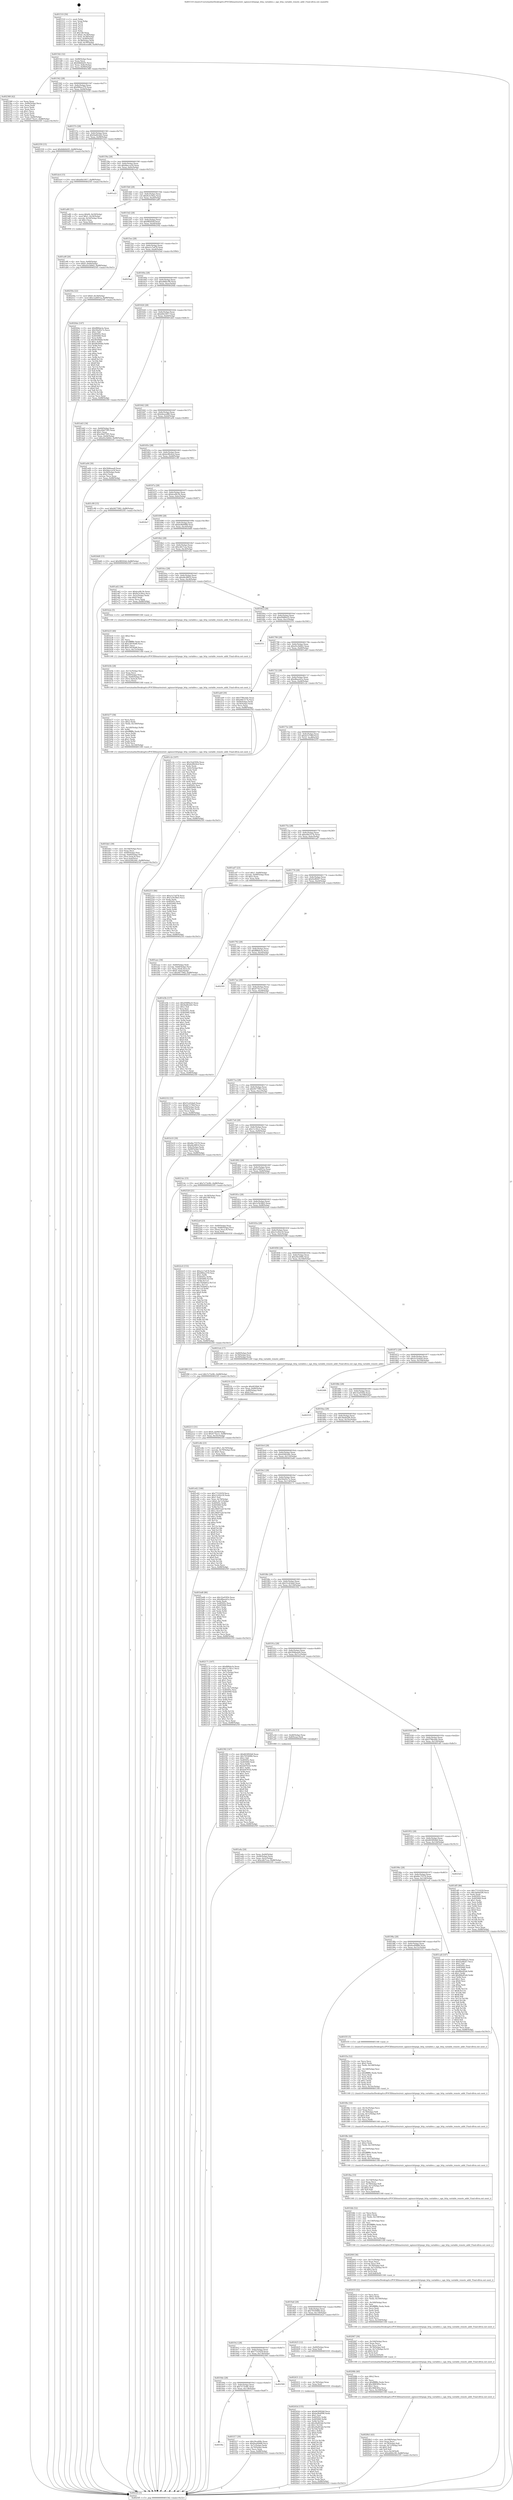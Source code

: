 digraph "0x401510" {
  label = "0x401510 (/mnt/c/Users/mathe/Desktop/tcc/POCII/binaries/extr_nginxsrchttpngx_http_variables.c_ngx_http_variable_remote_addr_Final-ollvm.out::main(0))"
  labelloc = "t"
  node[shape=record]

  Entry [label="",width=0.3,height=0.3,shape=circle,fillcolor=black,style=filled]
  "0x401542" [label="{
     0x401542 [32]\l
     | [instrs]\l
     &nbsp;&nbsp;0x401542 \<+6\>: mov -0x88(%rbp),%eax\l
     &nbsp;&nbsp;0x401548 \<+2\>: mov %eax,%ecx\l
     &nbsp;&nbsp;0x40154a \<+6\>: sub $0x8db0d2f1,%ecx\l
     &nbsp;&nbsp;0x401550 \<+6\>: mov %eax,-0x8c(%rbp)\l
     &nbsp;&nbsp;0x401556 \<+6\>: mov %ecx,-0x90(%rbp)\l
     &nbsp;&nbsp;0x40155c \<+6\>: je 0000000000402368 \<main+0xe58\>\l
  }"]
  "0x402368" [label="{
     0x402368 [42]\l
     | [instrs]\l
     &nbsp;&nbsp;0x402368 \<+2\>: xor %eax,%eax\l
     &nbsp;&nbsp;0x40236a \<+6\>: mov -0x84(%rbp),%ecx\l
     &nbsp;&nbsp;0x402370 \<+2\>: mov %eax,%edx\l
     &nbsp;&nbsp;0x402372 \<+2\>: sub %ecx,%edx\l
     &nbsp;&nbsp;0x402374 \<+2\>: mov %eax,%ecx\l
     &nbsp;&nbsp;0x402376 \<+3\>: sub $0x1,%ecx\l
     &nbsp;&nbsp;0x402379 \<+2\>: add %ecx,%edx\l
     &nbsp;&nbsp;0x40237b \<+2\>: sub %edx,%eax\l
     &nbsp;&nbsp;0x40237d \<+6\>: mov %eax,-0x84(%rbp)\l
     &nbsp;&nbsp;0x402383 \<+10\>: movl $0x477bce1,-0x88(%rbp)\l
     &nbsp;&nbsp;0x40238d \<+5\>: jmp 00000000004025f5 \<main+0x10e5\>\l
  }"]
  "0x401562" [label="{
     0x401562 [28]\l
     | [instrs]\l
     &nbsp;&nbsp;0x401562 \<+5\>: jmp 0000000000401567 \<main+0x57\>\l
     &nbsp;&nbsp;0x401567 \<+6\>: mov -0x8c(%rbp),%eax\l
     &nbsp;&nbsp;0x40156d \<+5\>: sub $0x990ee370,%eax\l
     &nbsp;&nbsp;0x401572 \<+6\>: mov %eax,-0x94(%rbp)\l
     &nbsp;&nbsp;0x401578 \<+6\>: je 0000000000402359 \<main+0xe49\>\l
  }"]
  Exit [label="",width=0.3,height=0.3,shape=circle,fillcolor=black,style=filled,peripheries=2]
  "0x402359" [label="{
     0x402359 [15]\l
     | [instrs]\l
     &nbsp;&nbsp;0x402359 \<+10\>: movl $0x8db0d2f1,-0x88(%rbp)\l
     &nbsp;&nbsp;0x402363 \<+5\>: jmp 00000000004025f5 \<main+0x10e5\>\l
  }"]
  "0x40157e" [label="{
     0x40157e [28]\l
     | [instrs]\l
     &nbsp;&nbsp;0x40157e \<+5\>: jmp 0000000000401583 \<main+0x73\>\l
     &nbsp;&nbsp;0x401583 \<+6\>: mov -0x8c(%rbp),%eax\l
     &nbsp;&nbsp;0x401589 \<+5\>: sub $0x9ad0cb42,%eax\l
     &nbsp;&nbsp;0x40158e \<+6\>: mov %eax,-0x98(%rbp)\l
     &nbsp;&nbsp;0x401594 \<+6\>: je 0000000000401dc4 \<main+0x8b4\>\l
  }"]
  "0x40243d" [label="{
     0x40243d [155]\l
     | [instrs]\l
     &nbsp;&nbsp;0x40243d \<+5\>: mov $0x663092b8,%ecx\l
     &nbsp;&nbsp;0x402442 \<+5\>: mov $0xbe9b4998,%edx\l
     &nbsp;&nbsp;0x402447 \<+3\>: mov $0x1,%sil\l
     &nbsp;&nbsp;0x40244a \<+8\>: mov 0x40505c,%r8d\l
     &nbsp;&nbsp;0x402452 \<+8\>: mov 0x405060,%r9d\l
     &nbsp;&nbsp;0x40245a \<+3\>: mov %r8d,%r10d\l
     &nbsp;&nbsp;0x40245d \<+7\>: sub $0x26af63dd,%r10d\l
     &nbsp;&nbsp;0x402464 \<+4\>: sub $0x1,%r10d\l
     &nbsp;&nbsp;0x402468 \<+7\>: add $0x26af63dd,%r10d\l
     &nbsp;&nbsp;0x40246f \<+4\>: imul %r10d,%r8d\l
     &nbsp;&nbsp;0x402473 \<+4\>: and $0x1,%r8d\l
     &nbsp;&nbsp;0x402477 \<+4\>: cmp $0x0,%r8d\l
     &nbsp;&nbsp;0x40247b \<+4\>: sete %r11b\l
     &nbsp;&nbsp;0x40247f \<+4\>: cmp $0xa,%r9d\l
     &nbsp;&nbsp;0x402483 \<+3\>: setl %bl\l
     &nbsp;&nbsp;0x402486 \<+3\>: mov %r11b,%r14b\l
     &nbsp;&nbsp;0x402489 \<+4\>: xor $0xff,%r14b\l
     &nbsp;&nbsp;0x40248d \<+3\>: mov %bl,%r15b\l
     &nbsp;&nbsp;0x402490 \<+4\>: xor $0xff,%r15b\l
     &nbsp;&nbsp;0x402494 \<+4\>: xor $0x0,%sil\l
     &nbsp;&nbsp;0x402498 \<+3\>: mov %r14b,%r12b\l
     &nbsp;&nbsp;0x40249b \<+4\>: and $0x0,%r12b\l
     &nbsp;&nbsp;0x40249f \<+3\>: and %sil,%r11b\l
     &nbsp;&nbsp;0x4024a2 \<+3\>: mov %r15b,%r13b\l
     &nbsp;&nbsp;0x4024a5 \<+4\>: and $0x0,%r13b\l
     &nbsp;&nbsp;0x4024a9 \<+3\>: and %sil,%bl\l
     &nbsp;&nbsp;0x4024ac \<+3\>: or %r11b,%r12b\l
     &nbsp;&nbsp;0x4024af \<+3\>: or %bl,%r13b\l
     &nbsp;&nbsp;0x4024b2 \<+3\>: xor %r13b,%r12b\l
     &nbsp;&nbsp;0x4024b5 \<+3\>: or %r15b,%r14b\l
     &nbsp;&nbsp;0x4024b8 \<+4\>: xor $0xff,%r14b\l
     &nbsp;&nbsp;0x4024bc \<+4\>: or $0x0,%sil\l
     &nbsp;&nbsp;0x4024c0 \<+3\>: and %sil,%r14b\l
     &nbsp;&nbsp;0x4024c3 \<+3\>: or %r14b,%r12b\l
     &nbsp;&nbsp;0x4024c6 \<+4\>: test $0x1,%r12b\l
     &nbsp;&nbsp;0x4024ca \<+3\>: cmovne %edx,%ecx\l
     &nbsp;&nbsp;0x4024cd \<+6\>: mov %ecx,-0x88(%rbp)\l
     &nbsp;&nbsp;0x4024d3 \<+5\>: jmp 00000000004025f5 \<main+0x10e5\>\l
  }"]
  "0x401dc4" [label="{
     0x401dc4 [15]\l
     | [instrs]\l
     &nbsp;&nbsp;0x401dc4 \<+10\>: movl $0xb0b10f17,-0x88(%rbp)\l
     &nbsp;&nbsp;0x401dce \<+5\>: jmp 00000000004025f5 \<main+0x10e5\>\l
  }"]
  "0x40159a" [label="{
     0x40159a [28]\l
     | [instrs]\l
     &nbsp;&nbsp;0x40159a \<+5\>: jmp 000000000040159f \<main+0x8f\>\l
     &nbsp;&nbsp;0x40159f \<+6\>: mov -0x8c(%rbp),%eax\l
     &nbsp;&nbsp;0x4015a5 \<+5\>: sub $0x9decca18,%eax\l
     &nbsp;&nbsp;0x4015aa \<+6\>: mov %eax,-0x9c(%rbp)\l
     &nbsp;&nbsp;0x4015b0 \<+6\>: je 0000000000401a22 \<main+0x512\>\l
  }"]
  "0x402431" [label="{
     0x402431 [12]\l
     | [instrs]\l
     &nbsp;&nbsp;0x402431 \<+4\>: mov -0x78(%rbp),%rax\l
     &nbsp;&nbsp;0x402435 \<+3\>: mov %rax,%rdi\l
     &nbsp;&nbsp;0x402438 \<+5\>: call 0000000000401030 \<free@plt\>\l
     | [calls]\l
     &nbsp;&nbsp;0x401030 \{1\} (unknown)\l
  }"]
  "0x401a22" [label="{
     0x401a22\l
  }", style=dashed]
  "0x4015b6" [label="{
     0x4015b6 [28]\l
     | [instrs]\l
     &nbsp;&nbsp;0x4015b6 \<+5\>: jmp 00000000004015bb \<main+0xab\>\l
     &nbsp;&nbsp;0x4015bb \<+6\>: mov -0x8c(%rbp),%eax\l
     &nbsp;&nbsp;0x4015c1 \<+5\>: sub $0x9e3c56ea,%eax\l
     &nbsp;&nbsp;0x4015c6 \<+6\>: mov %eax,-0xa0(%rbp)\l
     &nbsp;&nbsp;0x4015cc \<+6\>: je 0000000000401a80 \<main+0x570\>\l
  }"]
  "0x4022c0" [label="{
     0x4022c0 [153]\l
     | [instrs]\l
     &nbsp;&nbsp;0x4022c0 \<+5\>: mov $0xa1e7a478,%edx\l
     &nbsp;&nbsp;0x4022c5 \<+5\>: mov $0x990ee370,%esi\l
     &nbsp;&nbsp;0x4022ca \<+3\>: mov $0x1,%r8b\l
     &nbsp;&nbsp;0x4022cd \<+8\>: mov 0x40505c,%r9d\l
     &nbsp;&nbsp;0x4022d5 \<+8\>: mov 0x405060,%r10d\l
     &nbsp;&nbsp;0x4022dd \<+3\>: mov %r9d,%r11d\l
     &nbsp;&nbsp;0x4022e0 \<+7\>: sub $0x702bb61a,%r11d\l
     &nbsp;&nbsp;0x4022e7 \<+4\>: sub $0x1,%r11d\l
     &nbsp;&nbsp;0x4022eb \<+7\>: add $0x702bb61a,%r11d\l
     &nbsp;&nbsp;0x4022f2 \<+4\>: imul %r11d,%r9d\l
     &nbsp;&nbsp;0x4022f6 \<+4\>: and $0x1,%r9d\l
     &nbsp;&nbsp;0x4022fa \<+4\>: cmp $0x0,%r9d\l
     &nbsp;&nbsp;0x4022fe \<+3\>: sete %bl\l
     &nbsp;&nbsp;0x402301 \<+4\>: cmp $0xa,%r10d\l
     &nbsp;&nbsp;0x402305 \<+4\>: setl %r14b\l
     &nbsp;&nbsp;0x402309 \<+3\>: mov %bl,%r15b\l
     &nbsp;&nbsp;0x40230c \<+4\>: xor $0xff,%r15b\l
     &nbsp;&nbsp;0x402310 \<+3\>: mov %r14b,%r12b\l
     &nbsp;&nbsp;0x402313 \<+4\>: xor $0xff,%r12b\l
     &nbsp;&nbsp;0x402317 \<+4\>: xor $0x0,%r8b\l
     &nbsp;&nbsp;0x40231b \<+3\>: mov %r15b,%r13b\l
     &nbsp;&nbsp;0x40231e \<+4\>: and $0x0,%r13b\l
     &nbsp;&nbsp;0x402322 \<+3\>: and %r8b,%bl\l
     &nbsp;&nbsp;0x402325 \<+3\>: mov %r12b,%al\l
     &nbsp;&nbsp;0x402328 \<+2\>: and $0x0,%al\l
     &nbsp;&nbsp;0x40232a \<+3\>: and %r8b,%r14b\l
     &nbsp;&nbsp;0x40232d \<+3\>: or %bl,%r13b\l
     &nbsp;&nbsp;0x402330 \<+3\>: or %r14b,%al\l
     &nbsp;&nbsp;0x402333 \<+3\>: xor %al,%r13b\l
     &nbsp;&nbsp;0x402336 \<+3\>: or %r12b,%r15b\l
     &nbsp;&nbsp;0x402339 \<+4\>: xor $0xff,%r15b\l
     &nbsp;&nbsp;0x40233d \<+4\>: or $0x0,%r8b\l
     &nbsp;&nbsp;0x402341 \<+3\>: and %r8b,%r15b\l
     &nbsp;&nbsp;0x402344 \<+3\>: or %r15b,%r13b\l
     &nbsp;&nbsp;0x402347 \<+4\>: test $0x1,%r13b\l
     &nbsp;&nbsp;0x40234b \<+3\>: cmovne %esi,%edx\l
     &nbsp;&nbsp;0x40234e \<+6\>: mov %edx,-0x88(%rbp)\l
     &nbsp;&nbsp;0x402354 \<+5\>: jmp 00000000004025f5 \<main+0x10e5\>\l
  }"]
  "0x401a80" [label="{
     0x401a80 [31]\l
     | [instrs]\l
     &nbsp;&nbsp;0x401a80 \<+8\>: movq $0x64,-0x50(%rbp)\l
     &nbsp;&nbsp;0x401a88 \<+7\>: movl $0x1,-0x54(%rbp)\l
     &nbsp;&nbsp;0x401a8f \<+4\>: movslq -0x54(%rbp),%rax\l
     &nbsp;&nbsp;0x401a93 \<+4\>: shl $0x3,%rax\l
     &nbsp;&nbsp;0x401a97 \<+3\>: mov %rax,%rdi\l
     &nbsp;&nbsp;0x401a9a \<+5\>: call 0000000000401050 \<malloc@plt\>\l
     | [calls]\l
     &nbsp;&nbsp;0x401050 \{1\} (unknown)\l
  }"]
  "0x4015d2" [label="{
     0x4015d2 [28]\l
     | [instrs]\l
     &nbsp;&nbsp;0x4015d2 \<+5\>: jmp 00000000004015d7 \<main+0xc7\>\l
     &nbsp;&nbsp;0x4015d7 \<+6\>: mov -0x8c(%rbp),%eax\l
     &nbsp;&nbsp;0x4015dd \<+5\>: sub $0x9ff292bf,%eax\l
     &nbsp;&nbsp;0x4015e2 \<+6\>: mov %eax,-0xa4(%rbp)\l
     &nbsp;&nbsp;0x4015e8 \<+6\>: je 000000000040250a \<main+0xffa\>\l
  }"]
  "0x402213" [label="{
     0x402213 [31]\l
     | [instrs]\l
     &nbsp;&nbsp;0x402213 \<+10\>: movl $0x0,-0x84(%rbp)\l
     &nbsp;&nbsp;0x40221d \<+10\>: movl $0x477bce1,-0x88(%rbp)\l
     &nbsp;&nbsp;0x402227 \<+6\>: mov %eax,-0x16c(%rbp)\l
     &nbsp;&nbsp;0x40222d \<+5\>: jmp 00000000004025f5 \<main+0x10e5\>\l
  }"]
  "0x40250a" [label="{
     0x40250a [22]\l
     | [instrs]\l
     &nbsp;&nbsp;0x40250a \<+7\>: movl $0x0,-0x34(%rbp)\l
     &nbsp;&nbsp;0x402511 \<+10\>: movl $0x12a8451a,-0x88(%rbp)\l
     &nbsp;&nbsp;0x40251b \<+5\>: jmp 00000000004025f5 \<main+0x10e5\>\l
  }"]
  "0x4015ee" [label="{
     0x4015ee [28]\l
     | [instrs]\l
     &nbsp;&nbsp;0x4015ee \<+5\>: jmp 00000000004015f3 \<main+0xe3\>\l
     &nbsp;&nbsp;0x4015f3 \<+6\>: mov -0x8c(%rbp),%eax\l
     &nbsp;&nbsp;0x4015f9 \<+5\>: sub $0xa1e7a478,%eax\l
     &nbsp;&nbsp;0x4015fe \<+6\>: mov %eax,-0xa8(%rbp)\l
     &nbsp;&nbsp;0x401604 \<+6\>: je 00000000004025ad \<main+0x109d\>\l
  }"]
  "0x4021fc" [label="{
     0x4021fc [23]\l
     | [instrs]\l
     &nbsp;&nbsp;0x4021fc \<+10\>: movabs $0x4030b6,%rdi\l
     &nbsp;&nbsp;0x402206 \<+3\>: mov %eax,-0x80(%rbp)\l
     &nbsp;&nbsp;0x402209 \<+3\>: mov -0x80(%rbp),%esi\l
     &nbsp;&nbsp;0x40220c \<+2\>: mov $0x0,%al\l
     &nbsp;&nbsp;0x40220e \<+5\>: call 0000000000401040 \<printf@plt\>\l
     | [calls]\l
     &nbsp;&nbsp;0x401040 \{1\} (unknown)\l
  }"]
  "0x4025ad" [label="{
     0x4025ad\l
  }", style=dashed]
  "0x40160a" [label="{
     0x40160a [28]\l
     | [instrs]\l
     &nbsp;&nbsp;0x40160a \<+5\>: jmp 000000000040160f \<main+0xff\>\l
     &nbsp;&nbsp;0x40160f \<+6\>: mov -0x8c(%rbp),%eax\l
     &nbsp;&nbsp;0x401615 \<+5\>: sub $0xa66fec90,%eax\l
     &nbsp;&nbsp;0x40161a \<+6\>: mov %eax,-0xac(%rbp)\l
     &nbsp;&nbsp;0x401620 \<+6\>: je 00000000004020de \<main+0xbce\>\l
  }"]
  "0x4020b3" [label="{
     0x4020b3 [43]\l
     | [instrs]\l
     &nbsp;&nbsp;0x4020b3 \<+6\>: mov -0x168(%rbp),%ecx\l
     &nbsp;&nbsp;0x4020b9 \<+3\>: imul %eax,%ecx\l
     &nbsp;&nbsp;0x4020bc \<+4\>: mov -0x78(%rbp),%r8\l
     &nbsp;&nbsp;0x4020c0 \<+4\>: movslq -0x7c(%rbp),%r9\l
     &nbsp;&nbsp;0x4020c4 \<+4\>: shl $0x5,%r9\l
     &nbsp;&nbsp;0x4020c8 \<+3\>: add %r9,%r8\l
     &nbsp;&nbsp;0x4020cb \<+4\>: mov %ecx,0x18(%r8)\l
     &nbsp;&nbsp;0x4020cf \<+10\>: movl $0xa66fec90,-0x88(%rbp)\l
     &nbsp;&nbsp;0x4020d9 \<+5\>: jmp 00000000004025f5 \<main+0x10e5\>\l
  }"]
  "0x4020de" [label="{
     0x4020de [147]\l
     | [instrs]\l
     &nbsp;&nbsp;0x4020de \<+5\>: mov $0xf8f6da3a,%eax\l
     &nbsp;&nbsp;0x4020e3 \<+5\>: mov $0x50a93c7e,%ecx\l
     &nbsp;&nbsp;0x4020e8 \<+2\>: mov $0x1,%dl\l
     &nbsp;&nbsp;0x4020ea \<+7\>: mov 0x40505c,%esi\l
     &nbsp;&nbsp;0x4020f1 \<+7\>: mov 0x405060,%edi\l
     &nbsp;&nbsp;0x4020f8 \<+3\>: mov %esi,%r8d\l
     &nbsp;&nbsp;0x4020fb \<+7\>: sub $0x9930fdfd,%r8d\l
     &nbsp;&nbsp;0x402102 \<+4\>: sub $0x1,%r8d\l
     &nbsp;&nbsp;0x402106 \<+7\>: add $0x9930fdfd,%r8d\l
     &nbsp;&nbsp;0x40210d \<+4\>: imul %r8d,%esi\l
     &nbsp;&nbsp;0x402111 \<+3\>: and $0x1,%esi\l
     &nbsp;&nbsp;0x402114 \<+3\>: cmp $0x0,%esi\l
     &nbsp;&nbsp;0x402117 \<+4\>: sete %r9b\l
     &nbsp;&nbsp;0x40211b \<+3\>: cmp $0xa,%edi\l
     &nbsp;&nbsp;0x40211e \<+4\>: setl %r10b\l
     &nbsp;&nbsp;0x402122 \<+3\>: mov %r9b,%r11b\l
     &nbsp;&nbsp;0x402125 \<+4\>: xor $0xff,%r11b\l
     &nbsp;&nbsp;0x402129 \<+3\>: mov %r10b,%bl\l
     &nbsp;&nbsp;0x40212c \<+3\>: xor $0xff,%bl\l
     &nbsp;&nbsp;0x40212f \<+3\>: xor $0x0,%dl\l
     &nbsp;&nbsp;0x402132 \<+3\>: mov %r11b,%r14b\l
     &nbsp;&nbsp;0x402135 \<+4\>: and $0x0,%r14b\l
     &nbsp;&nbsp;0x402139 \<+3\>: and %dl,%r9b\l
     &nbsp;&nbsp;0x40213c \<+3\>: mov %bl,%r15b\l
     &nbsp;&nbsp;0x40213f \<+4\>: and $0x0,%r15b\l
     &nbsp;&nbsp;0x402143 \<+3\>: and %dl,%r10b\l
     &nbsp;&nbsp;0x402146 \<+3\>: or %r9b,%r14b\l
     &nbsp;&nbsp;0x402149 \<+3\>: or %r10b,%r15b\l
     &nbsp;&nbsp;0x40214c \<+3\>: xor %r15b,%r14b\l
     &nbsp;&nbsp;0x40214f \<+3\>: or %bl,%r11b\l
     &nbsp;&nbsp;0x402152 \<+4\>: xor $0xff,%r11b\l
     &nbsp;&nbsp;0x402156 \<+3\>: or $0x0,%dl\l
     &nbsp;&nbsp;0x402159 \<+3\>: and %dl,%r11b\l
     &nbsp;&nbsp;0x40215c \<+3\>: or %r11b,%r14b\l
     &nbsp;&nbsp;0x40215f \<+4\>: test $0x1,%r14b\l
     &nbsp;&nbsp;0x402163 \<+3\>: cmovne %ecx,%eax\l
     &nbsp;&nbsp;0x402166 \<+6\>: mov %eax,-0x88(%rbp)\l
     &nbsp;&nbsp;0x40216c \<+5\>: jmp 00000000004025f5 \<main+0x10e5\>\l
  }"]
  "0x401626" [label="{
     0x401626 [28]\l
     | [instrs]\l
     &nbsp;&nbsp;0x401626 \<+5\>: jmp 000000000040162b \<main+0x11b\>\l
     &nbsp;&nbsp;0x40162b \<+6\>: mov -0x8c(%rbp),%eax\l
     &nbsp;&nbsp;0x401631 \<+5\>: sub $0xb0b10f17,%eax\l
     &nbsp;&nbsp;0x401636 \<+6\>: mov %eax,-0xb0(%rbp)\l
     &nbsp;&nbsp;0x40163c \<+6\>: je 0000000000401dd3 \<main+0x8c3\>\l
  }"]
  "0x40208b" [label="{
     0x40208b [40]\l
     | [instrs]\l
     &nbsp;&nbsp;0x40208b \<+5\>: mov $0x2,%ecx\l
     &nbsp;&nbsp;0x402090 \<+1\>: cltd\l
     &nbsp;&nbsp;0x402091 \<+2\>: idiv %ecx\l
     &nbsp;&nbsp;0x402093 \<+6\>: imul $0xfffffffe,%edx,%ecx\l
     &nbsp;&nbsp;0x402099 \<+6\>: add $0x3f68385e,%ecx\l
     &nbsp;&nbsp;0x40209f \<+3\>: add $0x1,%ecx\l
     &nbsp;&nbsp;0x4020a2 \<+6\>: sub $0x3f68385e,%ecx\l
     &nbsp;&nbsp;0x4020a8 \<+6\>: mov %ecx,-0x168(%rbp)\l
     &nbsp;&nbsp;0x4020ae \<+5\>: call 0000000000401160 \<next_i\>\l
     | [calls]\l
     &nbsp;&nbsp;0x401160 \{1\} (/mnt/c/Users/mathe/Desktop/tcc/POCII/binaries/extr_nginxsrchttpngx_http_variables.c_ngx_http_variable_remote_addr_Final-ollvm.out::next_i)\l
  }"]
  "0x401dd3" [label="{
     0x401dd3 [34]\l
     | [instrs]\l
     &nbsp;&nbsp;0x401dd3 \<+3\>: mov -0x64(%rbp),%eax\l
     &nbsp;&nbsp;0x401dd6 \<+5\>: add $0xc64d7395,%eax\l
     &nbsp;&nbsp;0x401ddb \<+3\>: add $0x1,%eax\l
     &nbsp;&nbsp;0x401dde \<+5\>: sub $0xc64d7395,%eax\l
     &nbsp;&nbsp;0x401de3 \<+3\>: mov %eax,-0x64(%rbp)\l
     &nbsp;&nbsp;0x401de6 \<+10\>: movl $0xd5e3b842,-0x88(%rbp)\l
     &nbsp;&nbsp;0x401df0 \<+5\>: jmp 00000000004025f5 \<main+0x10e5\>\l
  }"]
  "0x401642" [label="{
     0x401642 [28]\l
     | [instrs]\l
     &nbsp;&nbsp;0x401642 \<+5\>: jmp 0000000000401647 \<main+0x137\>\l
     &nbsp;&nbsp;0x401647 \<+6\>: mov -0x8c(%rbp),%eax\l
     &nbsp;&nbsp;0x40164d \<+5\>: sub $0xb4eeed86,%eax\l
     &nbsp;&nbsp;0x401652 \<+6\>: mov %eax,-0xb4(%rbp)\l
     &nbsp;&nbsp;0x401658 \<+6\>: je 0000000000401a04 \<main+0x4f4\>\l
  }"]
  "0x402067" [label="{
     0x402067 [36]\l
     | [instrs]\l
     &nbsp;&nbsp;0x402067 \<+6\>: mov -0x164(%rbp),%ecx\l
     &nbsp;&nbsp;0x40206d \<+3\>: imul %eax,%ecx\l
     &nbsp;&nbsp;0x402070 \<+3\>: movslq %ecx,%r8\l
     &nbsp;&nbsp;0x402073 \<+4\>: mov -0x78(%rbp),%r9\l
     &nbsp;&nbsp;0x402077 \<+4\>: movslq -0x7c(%rbp),%r10\l
     &nbsp;&nbsp;0x40207b \<+4\>: shl $0x5,%r10\l
     &nbsp;&nbsp;0x40207f \<+3\>: add %r10,%r9\l
     &nbsp;&nbsp;0x402082 \<+4\>: mov %r8,0x10(%r9)\l
     &nbsp;&nbsp;0x402086 \<+5\>: call 0000000000401160 \<next_i\>\l
     | [calls]\l
     &nbsp;&nbsp;0x401160 \{1\} (/mnt/c/Users/mathe/Desktop/tcc/POCII/binaries/extr_nginxsrchttpngx_http_variables.c_ngx_http_variable_remote_addr_Final-ollvm.out::next_i)\l
  }"]
  "0x401a04" [label="{
     0x401a04 [30]\l
     | [instrs]\l
     &nbsp;&nbsp;0x401a04 \<+5\>: mov $0x564baae8,%eax\l
     &nbsp;&nbsp;0x401a09 \<+5\>: mov $0x9decca18,%ecx\l
     &nbsp;&nbsp;0x401a0e \<+3\>: mov -0x30(%rbp),%edx\l
     &nbsp;&nbsp;0x401a11 \<+3\>: cmp $0x2,%edx\l
     &nbsp;&nbsp;0x401a14 \<+3\>: cmovne %ecx,%eax\l
     &nbsp;&nbsp;0x401a17 \<+6\>: mov %eax,-0x88(%rbp)\l
     &nbsp;&nbsp;0x401a1d \<+5\>: jmp 00000000004025f5 \<main+0x10e5\>\l
  }"]
  "0x40165e" [label="{
     0x40165e [28]\l
     | [instrs]\l
     &nbsp;&nbsp;0x40165e \<+5\>: jmp 0000000000401663 \<main+0x153\>\l
     &nbsp;&nbsp;0x401663 \<+6\>: mov -0x8c(%rbp),%eax\l
     &nbsp;&nbsp;0x401669 \<+5\>: sub $0xbc89c6cd,%eax\l
     &nbsp;&nbsp;0x40166e \<+6\>: mov %eax,-0xb8(%rbp)\l
     &nbsp;&nbsp;0x401674 \<+6\>: je 0000000000401c99 \<main+0x789\>\l
  }"]
  "0x4025f5" [label="{
     0x4025f5 [5]\l
     | [instrs]\l
     &nbsp;&nbsp;0x4025f5 \<+5\>: jmp 0000000000401542 \<main+0x32\>\l
  }"]
  "0x401510" [label="{
     0x401510 [50]\l
     | [instrs]\l
     &nbsp;&nbsp;0x401510 \<+1\>: push %rbp\l
     &nbsp;&nbsp;0x401511 \<+3\>: mov %rsp,%rbp\l
     &nbsp;&nbsp;0x401514 \<+2\>: push %r15\l
     &nbsp;&nbsp;0x401516 \<+2\>: push %r14\l
     &nbsp;&nbsp;0x401518 \<+2\>: push %r13\l
     &nbsp;&nbsp;0x40151a \<+2\>: push %r12\l
     &nbsp;&nbsp;0x40151c \<+1\>: push %rbx\l
     &nbsp;&nbsp;0x40151d \<+7\>: sub $0x148,%rsp\l
     &nbsp;&nbsp;0x401524 \<+7\>: movl $0x0,-0x34(%rbp)\l
     &nbsp;&nbsp;0x40152b \<+3\>: mov %edi,-0x38(%rbp)\l
     &nbsp;&nbsp;0x40152e \<+4\>: mov %rsi,-0x40(%rbp)\l
     &nbsp;&nbsp;0x401532 \<+3\>: mov -0x38(%rbp),%edi\l
     &nbsp;&nbsp;0x401535 \<+3\>: mov %edi,-0x30(%rbp)\l
     &nbsp;&nbsp;0x401538 \<+10\>: movl $0xb4eeed86,-0x88(%rbp)\l
  }"]
  "0x402033" [label="{
     0x402033 [52]\l
     | [instrs]\l
     &nbsp;&nbsp;0x402033 \<+2\>: xor %ecx,%ecx\l
     &nbsp;&nbsp;0x402035 \<+5\>: mov $0x2,%edx\l
     &nbsp;&nbsp;0x40203a \<+6\>: mov %edx,-0x160(%rbp)\l
     &nbsp;&nbsp;0x402040 \<+1\>: cltd\l
     &nbsp;&nbsp;0x402041 \<+6\>: mov -0x160(%rbp),%esi\l
     &nbsp;&nbsp;0x402047 \<+2\>: idiv %esi\l
     &nbsp;&nbsp;0x402049 \<+6\>: imul $0xfffffffe,%edx,%edx\l
     &nbsp;&nbsp;0x40204f \<+2\>: mov %ecx,%edi\l
     &nbsp;&nbsp;0x402051 \<+2\>: sub %edx,%edi\l
     &nbsp;&nbsp;0x402053 \<+2\>: mov %ecx,%edx\l
     &nbsp;&nbsp;0x402055 \<+3\>: sub $0x1,%edx\l
     &nbsp;&nbsp;0x402058 \<+2\>: add %edx,%edi\l
     &nbsp;&nbsp;0x40205a \<+2\>: sub %edi,%ecx\l
     &nbsp;&nbsp;0x40205c \<+6\>: mov %ecx,-0x164(%rbp)\l
     &nbsp;&nbsp;0x402062 \<+5\>: call 0000000000401160 \<next_i\>\l
     | [calls]\l
     &nbsp;&nbsp;0x401160 \{1\} (/mnt/c/Users/mathe/Desktop/tcc/POCII/binaries/extr_nginxsrchttpngx_http_variables.c_ngx_http_variable_remote_addr_Final-ollvm.out::next_i)\l
  }"]
  "0x401c99" [label="{
     0x401c99 [15]\l
     | [instrs]\l
     &nbsp;&nbsp;0x401c99 \<+10\>: movl $0x9477082,-0x88(%rbp)\l
     &nbsp;&nbsp;0x401ca3 \<+5\>: jmp 00000000004025f5 \<main+0x10e5\>\l
  }"]
  "0x40167a" [label="{
     0x40167a [28]\l
     | [instrs]\l
     &nbsp;&nbsp;0x40167a \<+5\>: jmp 000000000040167f \<main+0x16f\>\l
     &nbsp;&nbsp;0x40167f \<+6\>: mov -0x8c(%rbp),%eax\l
     &nbsp;&nbsp;0x401685 \<+5\>: sub $0xbca9fc3b,%eax\l
     &nbsp;&nbsp;0x40168a \<+6\>: mov %eax,-0xbc(%rbp)\l
     &nbsp;&nbsp;0x401690 \<+6\>: je 00000000004024e7 \<main+0xfd7\>\l
  }"]
  "0x40200f" [label="{
     0x40200f [36]\l
     | [instrs]\l
     &nbsp;&nbsp;0x40200f \<+6\>: mov -0x15c(%rbp),%ecx\l
     &nbsp;&nbsp;0x402015 \<+3\>: imul %eax,%ecx\l
     &nbsp;&nbsp;0x402018 \<+3\>: movslq %ecx,%r8\l
     &nbsp;&nbsp;0x40201b \<+4\>: mov -0x78(%rbp),%r9\l
     &nbsp;&nbsp;0x40201f \<+4\>: movslq -0x7c(%rbp),%r10\l
     &nbsp;&nbsp;0x402023 \<+4\>: shl $0x5,%r10\l
     &nbsp;&nbsp;0x402027 \<+3\>: add %r10,%r9\l
     &nbsp;&nbsp;0x40202a \<+4\>: mov %r8,0x8(%r9)\l
     &nbsp;&nbsp;0x40202e \<+5\>: call 0000000000401160 \<next_i\>\l
     | [calls]\l
     &nbsp;&nbsp;0x401160 \{1\} (/mnt/c/Users/mathe/Desktop/tcc/POCII/binaries/extr_nginxsrchttpngx_http_variables.c_ngx_http_variable_remote_addr_Final-ollvm.out::next_i)\l
  }"]
  "0x4024e7" [label="{
     0x4024e7\l
  }", style=dashed]
  "0x401696" [label="{
     0x401696 [28]\l
     | [instrs]\l
     &nbsp;&nbsp;0x401696 \<+5\>: jmp 000000000040169b \<main+0x18b\>\l
     &nbsp;&nbsp;0x40169b \<+6\>: mov -0x8c(%rbp),%eax\l
     &nbsp;&nbsp;0x4016a1 \<+5\>: sub $0xbe9b4998,%eax\l
     &nbsp;&nbsp;0x4016a6 \<+6\>: mov %eax,-0xc0(%rbp)\l
     &nbsp;&nbsp;0x4016ac \<+6\>: je 00000000004024d8 \<main+0xfc8\>\l
  }"]
  "0x401fdb" [label="{
     0x401fdb [52]\l
     | [instrs]\l
     &nbsp;&nbsp;0x401fdb \<+2\>: xor %ecx,%ecx\l
     &nbsp;&nbsp;0x401fdd \<+5\>: mov $0x2,%edx\l
     &nbsp;&nbsp;0x401fe2 \<+6\>: mov %edx,-0x158(%rbp)\l
     &nbsp;&nbsp;0x401fe8 \<+1\>: cltd\l
     &nbsp;&nbsp;0x401fe9 \<+6\>: mov -0x158(%rbp),%esi\l
     &nbsp;&nbsp;0x401fef \<+2\>: idiv %esi\l
     &nbsp;&nbsp;0x401ff1 \<+6\>: imul $0xfffffffe,%edx,%edx\l
     &nbsp;&nbsp;0x401ff7 \<+2\>: mov %ecx,%edi\l
     &nbsp;&nbsp;0x401ff9 \<+2\>: sub %edx,%edi\l
     &nbsp;&nbsp;0x401ffb \<+2\>: mov %ecx,%edx\l
     &nbsp;&nbsp;0x401ffd \<+3\>: sub $0x1,%edx\l
     &nbsp;&nbsp;0x402000 \<+2\>: add %edx,%edi\l
     &nbsp;&nbsp;0x402002 \<+2\>: sub %edi,%ecx\l
     &nbsp;&nbsp;0x402004 \<+6\>: mov %ecx,-0x15c(%rbp)\l
     &nbsp;&nbsp;0x40200a \<+5\>: call 0000000000401160 \<next_i\>\l
     | [calls]\l
     &nbsp;&nbsp;0x401160 \{1\} (/mnt/c/Users/mathe/Desktop/tcc/POCII/binaries/extr_nginxsrchttpngx_http_variables.c_ngx_http_variable_remote_addr_Final-ollvm.out::next_i)\l
  }"]
  "0x4024d8" [label="{
     0x4024d8 [15]\l
     | [instrs]\l
     &nbsp;&nbsp;0x4024d8 \<+10\>: movl $0x9ff292bf,-0x88(%rbp)\l
     &nbsp;&nbsp;0x4024e2 \<+5\>: jmp 00000000004025f5 \<main+0x10e5\>\l
  }"]
  "0x4016b2" [label="{
     0x4016b2 [28]\l
     | [instrs]\l
     &nbsp;&nbsp;0x4016b2 \<+5\>: jmp 00000000004016b7 \<main+0x1a7\>\l
     &nbsp;&nbsp;0x4016b7 \<+6\>: mov -0x8c(%rbp),%eax\l
     &nbsp;&nbsp;0x4016bd \<+5\>: sub $0xcdfe7cea,%eax\l
     &nbsp;&nbsp;0x4016c2 \<+6\>: mov %eax,-0xc4(%rbp)\l
     &nbsp;&nbsp;0x4016c8 \<+6\>: je 0000000000401a62 \<main+0x552\>\l
  }"]
  "0x401fba" [label="{
     0x401fba [33]\l
     | [instrs]\l
     &nbsp;&nbsp;0x401fba \<+6\>: mov -0x154(%rbp),%ecx\l
     &nbsp;&nbsp;0x401fc0 \<+3\>: imul %eax,%ecx\l
     &nbsp;&nbsp;0x401fc3 \<+4\>: mov -0x78(%rbp),%r8\l
     &nbsp;&nbsp;0x401fc7 \<+4\>: movslq -0x7c(%rbp),%r9\l
     &nbsp;&nbsp;0x401fcb \<+4\>: shl $0x5,%r9\l
     &nbsp;&nbsp;0x401fcf \<+3\>: add %r9,%r8\l
     &nbsp;&nbsp;0x401fd2 \<+4\>: mov %ecx,0x4(%r8)\l
     &nbsp;&nbsp;0x401fd6 \<+5\>: call 0000000000401160 \<next_i\>\l
     | [calls]\l
     &nbsp;&nbsp;0x401160 \{1\} (/mnt/c/Users/mathe/Desktop/tcc/POCII/binaries/extr_nginxsrchttpngx_http_variables.c_ngx_http_variable_remote_addr_Final-ollvm.out::next_i)\l
  }"]
  "0x401a62" [label="{
     0x401a62 [30]\l
     | [instrs]\l
     &nbsp;&nbsp;0x401a62 \<+5\>: mov $0xbca9fc3b,%eax\l
     &nbsp;&nbsp;0x401a67 \<+5\>: mov $0x9e3c56ea,%ecx\l
     &nbsp;&nbsp;0x401a6c \<+3\>: mov -0x2c(%rbp),%edx\l
     &nbsp;&nbsp;0x401a6f \<+3\>: cmp $0x0,%edx\l
     &nbsp;&nbsp;0x401a72 \<+3\>: cmove %ecx,%eax\l
     &nbsp;&nbsp;0x401a75 \<+6\>: mov %eax,-0x88(%rbp)\l
     &nbsp;&nbsp;0x401a7b \<+5\>: jmp 00000000004025f5 \<main+0x10e5\>\l
  }"]
  "0x4016ce" [label="{
     0x4016ce [28]\l
     | [instrs]\l
     &nbsp;&nbsp;0x4016ce \<+5\>: jmp 00000000004016d3 \<main+0x1c3\>\l
     &nbsp;&nbsp;0x4016d3 \<+6\>: mov -0x8c(%rbp),%eax\l
     &nbsp;&nbsp;0x4016d9 \<+5\>: sub $0xd4c0f810,%eax\l
     &nbsp;&nbsp;0x4016de \<+6\>: mov %eax,-0xc8(%rbp)\l
     &nbsp;&nbsp;0x4016e4 \<+6\>: je 0000000000401b2e \<main+0x61e\>\l
  }"]
  "0x401f8e" [label="{
     0x401f8e [44]\l
     | [instrs]\l
     &nbsp;&nbsp;0x401f8e \<+2\>: xor %ecx,%ecx\l
     &nbsp;&nbsp;0x401f90 \<+5\>: mov $0x2,%edx\l
     &nbsp;&nbsp;0x401f95 \<+6\>: mov %edx,-0x150(%rbp)\l
     &nbsp;&nbsp;0x401f9b \<+1\>: cltd\l
     &nbsp;&nbsp;0x401f9c \<+6\>: mov -0x150(%rbp),%esi\l
     &nbsp;&nbsp;0x401fa2 \<+2\>: idiv %esi\l
     &nbsp;&nbsp;0x401fa4 \<+6\>: imul $0xfffffffe,%edx,%edx\l
     &nbsp;&nbsp;0x401faa \<+3\>: sub $0x1,%ecx\l
     &nbsp;&nbsp;0x401fad \<+2\>: sub %ecx,%edx\l
     &nbsp;&nbsp;0x401faf \<+6\>: mov %edx,-0x154(%rbp)\l
     &nbsp;&nbsp;0x401fb5 \<+5\>: call 0000000000401160 \<next_i\>\l
     | [calls]\l
     &nbsp;&nbsp;0x401160 \{1\} (/mnt/c/Users/mathe/Desktop/tcc/POCII/binaries/extr_nginxsrchttpngx_http_variables.c_ngx_http_variable_remote_addr_Final-ollvm.out::next_i)\l
  }"]
  "0x401b2e" [label="{
     0x401b2e [5]\l
     | [instrs]\l
     &nbsp;&nbsp;0x401b2e \<+5\>: call 0000000000401160 \<next_i\>\l
     | [calls]\l
     &nbsp;&nbsp;0x401160 \{1\} (/mnt/c/Users/mathe/Desktop/tcc/POCII/binaries/extr_nginxsrchttpngx_http_variables.c_ngx_http_variable_remote_addr_Final-ollvm.out::next_i)\l
  }"]
  "0x4016ea" [label="{
     0x4016ea [28]\l
     | [instrs]\l
     &nbsp;&nbsp;0x4016ea \<+5\>: jmp 00000000004016ef \<main+0x1df\>\l
     &nbsp;&nbsp;0x4016ef \<+6\>: mov -0x8c(%rbp),%eax\l
     &nbsp;&nbsp;0x4016f5 \<+5\>: sub $0xd5689a25,%eax\l
     &nbsp;&nbsp;0x4016fa \<+6\>: mov %eax,-0xcc(%rbp)\l
     &nbsp;&nbsp;0x401700 \<+6\>: je 0000000000402551 \<main+0x1041\>\l
  }"]
  "0x401f6e" [label="{
     0x401f6e [32]\l
     | [instrs]\l
     &nbsp;&nbsp;0x401f6e \<+6\>: mov -0x14c(%rbp),%ecx\l
     &nbsp;&nbsp;0x401f74 \<+3\>: imul %eax,%ecx\l
     &nbsp;&nbsp;0x401f77 \<+4\>: mov -0x78(%rbp),%r8\l
     &nbsp;&nbsp;0x401f7b \<+4\>: movslq -0x7c(%rbp),%r9\l
     &nbsp;&nbsp;0x401f7f \<+4\>: shl $0x5,%r9\l
     &nbsp;&nbsp;0x401f83 \<+3\>: add %r9,%r8\l
     &nbsp;&nbsp;0x401f86 \<+3\>: mov %ecx,(%r8)\l
     &nbsp;&nbsp;0x401f89 \<+5\>: call 0000000000401160 \<next_i\>\l
     | [calls]\l
     &nbsp;&nbsp;0x401160 \{1\} (/mnt/c/Users/mathe/Desktop/tcc/POCII/binaries/extr_nginxsrchttpngx_http_variables.c_ngx_http_variable_remote_addr_Final-ollvm.out::next_i)\l
  }"]
  "0x402551" [label="{
     0x402551\l
  }", style=dashed]
  "0x401706" [label="{
     0x401706 [28]\l
     | [instrs]\l
     &nbsp;&nbsp;0x401706 \<+5\>: jmp 000000000040170b \<main+0x1fb\>\l
     &nbsp;&nbsp;0x40170b \<+6\>: mov -0x8c(%rbp),%eax\l
     &nbsp;&nbsp;0x401711 \<+5\>: sub $0xd5e3b842,%eax\l
     &nbsp;&nbsp;0x401716 \<+6\>: mov %eax,-0xd0(%rbp)\l
     &nbsp;&nbsp;0x40171c \<+6\>: je 0000000000401ab9 \<main+0x5a9\>\l
  }"]
  "0x401f3a" [label="{
     0x401f3a [52]\l
     | [instrs]\l
     &nbsp;&nbsp;0x401f3a \<+2\>: xor %ecx,%ecx\l
     &nbsp;&nbsp;0x401f3c \<+5\>: mov $0x2,%edx\l
     &nbsp;&nbsp;0x401f41 \<+6\>: mov %edx,-0x148(%rbp)\l
     &nbsp;&nbsp;0x401f47 \<+1\>: cltd\l
     &nbsp;&nbsp;0x401f48 \<+6\>: mov -0x148(%rbp),%esi\l
     &nbsp;&nbsp;0x401f4e \<+2\>: idiv %esi\l
     &nbsp;&nbsp;0x401f50 \<+6\>: imul $0xfffffffe,%edx,%edx\l
     &nbsp;&nbsp;0x401f56 \<+2\>: mov %ecx,%edi\l
     &nbsp;&nbsp;0x401f58 \<+2\>: sub %edx,%edi\l
     &nbsp;&nbsp;0x401f5a \<+2\>: mov %ecx,%edx\l
     &nbsp;&nbsp;0x401f5c \<+3\>: sub $0x1,%edx\l
     &nbsp;&nbsp;0x401f5f \<+2\>: add %edx,%edi\l
     &nbsp;&nbsp;0x401f61 \<+2\>: sub %edi,%ecx\l
     &nbsp;&nbsp;0x401f63 \<+6\>: mov %ecx,-0x14c(%rbp)\l
     &nbsp;&nbsp;0x401f69 \<+5\>: call 0000000000401160 \<next_i\>\l
     | [calls]\l
     &nbsp;&nbsp;0x401160 \{1\} (/mnt/c/Users/mathe/Desktop/tcc/POCII/binaries/extr_nginxsrchttpngx_http_variables.c_ngx_http_variable_remote_addr_Final-ollvm.out::next_i)\l
  }"]
  "0x401ab9" [label="{
     0x401ab9 [30]\l
     | [instrs]\l
     &nbsp;&nbsp;0x401ab9 \<+5\>: mov $0x578bcb4e,%eax\l
     &nbsp;&nbsp;0x401abe \<+5\>: mov $0xe00c517b,%ecx\l
     &nbsp;&nbsp;0x401ac3 \<+3\>: mov -0x64(%rbp),%edx\l
     &nbsp;&nbsp;0x401ac6 \<+3\>: cmp -0x54(%rbp),%edx\l
     &nbsp;&nbsp;0x401ac9 \<+3\>: cmovl %ecx,%eax\l
     &nbsp;&nbsp;0x401acc \<+6\>: mov %eax,-0x88(%rbp)\l
     &nbsp;&nbsp;0x401ad2 \<+5\>: jmp 00000000004025f5 \<main+0x10e5\>\l
  }"]
  "0x401722" [label="{
     0x401722 [28]\l
     | [instrs]\l
     &nbsp;&nbsp;0x401722 \<+5\>: jmp 0000000000401727 \<main+0x217\>\l
     &nbsp;&nbsp;0x401727 \<+6\>: mov -0x8c(%rbp),%eax\l
     &nbsp;&nbsp;0x40172d \<+5\>: sub $0xd8aeeb1a,%eax\l
     &nbsp;&nbsp;0x401732 \<+6\>: mov %eax,-0xd4(%rbp)\l
     &nbsp;&nbsp;0x401738 \<+6\>: je 0000000000401c2e \<main+0x71e\>\l
  }"]
  "0x4019fa" [label="{
     0x4019fa\l
  }", style=dashed]
  "0x401c2e" [label="{
     0x401c2e [107]\l
     | [instrs]\l
     &nbsp;&nbsp;0x401c2e \<+5\>: mov $0x32a03f2b,%eax\l
     &nbsp;&nbsp;0x401c33 \<+5\>: mov $0xbc89c6cd,%ecx\l
     &nbsp;&nbsp;0x401c38 \<+2\>: xor %edx,%edx\l
     &nbsp;&nbsp;0x401c3a \<+3\>: mov -0x6c(%rbp),%esi\l
     &nbsp;&nbsp;0x401c3d \<+2\>: mov %edx,%edi\l
     &nbsp;&nbsp;0x401c3f \<+2\>: sub %esi,%edi\l
     &nbsp;&nbsp;0x401c41 \<+2\>: mov %edx,%esi\l
     &nbsp;&nbsp;0x401c43 \<+3\>: sub $0x1,%esi\l
     &nbsp;&nbsp;0x401c46 \<+2\>: add %esi,%edi\l
     &nbsp;&nbsp;0x401c48 \<+2\>: mov %edx,%esi\l
     &nbsp;&nbsp;0x401c4a \<+2\>: sub %edi,%esi\l
     &nbsp;&nbsp;0x401c4c \<+3\>: mov %esi,-0x6c(%rbp)\l
     &nbsp;&nbsp;0x401c4f \<+7\>: mov 0x40505c,%esi\l
     &nbsp;&nbsp;0x401c56 \<+7\>: mov 0x405060,%edi\l
     &nbsp;&nbsp;0x401c5d \<+3\>: sub $0x1,%edx\l
     &nbsp;&nbsp;0x401c60 \<+3\>: mov %esi,%r8d\l
     &nbsp;&nbsp;0x401c63 \<+3\>: add %edx,%r8d\l
     &nbsp;&nbsp;0x401c66 \<+4\>: imul %r8d,%esi\l
     &nbsp;&nbsp;0x401c6a \<+3\>: and $0x1,%esi\l
     &nbsp;&nbsp;0x401c6d \<+3\>: cmp $0x0,%esi\l
     &nbsp;&nbsp;0x401c70 \<+4\>: sete %r9b\l
     &nbsp;&nbsp;0x401c74 \<+3\>: cmp $0xa,%edi\l
     &nbsp;&nbsp;0x401c77 \<+4\>: setl %r10b\l
     &nbsp;&nbsp;0x401c7b \<+3\>: mov %r9b,%r11b\l
     &nbsp;&nbsp;0x401c7e \<+3\>: and %r10b,%r11b\l
     &nbsp;&nbsp;0x401c81 \<+3\>: xor %r10b,%r9b\l
     &nbsp;&nbsp;0x401c84 \<+3\>: or %r9b,%r11b\l
     &nbsp;&nbsp;0x401c87 \<+4\>: test $0x1,%r11b\l
     &nbsp;&nbsp;0x401c8b \<+3\>: cmovne %ecx,%eax\l
     &nbsp;&nbsp;0x401c8e \<+6\>: mov %eax,-0x88(%rbp)\l
     &nbsp;&nbsp;0x401c94 \<+5\>: jmp 00000000004025f5 \<main+0x10e5\>\l
  }"]
  "0x40173e" [label="{
     0x40173e [28]\l
     | [instrs]\l
     &nbsp;&nbsp;0x40173e \<+5\>: jmp 0000000000401743 \<main+0x233\>\l
     &nbsp;&nbsp;0x401743 \<+6\>: mov -0x8c(%rbp),%eax\l
     &nbsp;&nbsp;0x401749 \<+5\>: sub $0xde7e74bf,%eax\l
     &nbsp;&nbsp;0x40174e \<+6\>: mov %eax,-0xd8(%rbp)\l
     &nbsp;&nbsp;0x401754 \<+6\>: je 0000000000402253 \<main+0xd43\>\l
  }"]
  "0x401f17" [label="{
     0x401f17 [30]\l
     | [instrs]\l
     &nbsp;&nbsp;0x401f17 \<+5\>: mov $0x29ce69fe,%eax\l
     &nbsp;&nbsp;0x401f1c \<+5\>: mov $0x6ee69488,%ecx\l
     &nbsp;&nbsp;0x401f21 \<+3\>: mov -0x7c(%rbp),%edx\l
     &nbsp;&nbsp;0x401f24 \<+3\>: cmp -0x70(%rbp),%edx\l
     &nbsp;&nbsp;0x401f27 \<+3\>: cmovl %ecx,%eax\l
     &nbsp;&nbsp;0x401f2a \<+6\>: mov %eax,-0x88(%rbp)\l
     &nbsp;&nbsp;0x401f30 \<+5\>: jmp 00000000004025f5 \<main+0x10e5\>\l
  }"]
  "0x402253" [label="{
     0x402253 [86]\l
     | [instrs]\l
     &nbsp;&nbsp;0x402253 \<+5\>: mov $0xa1e7a478,%eax\l
     &nbsp;&nbsp;0x402258 \<+5\>: mov $0x1e5b38d3,%ecx\l
     &nbsp;&nbsp;0x40225d \<+2\>: xor %edx,%edx\l
     &nbsp;&nbsp;0x40225f \<+7\>: mov 0x40505c,%esi\l
     &nbsp;&nbsp;0x402266 \<+7\>: mov 0x405060,%edi\l
     &nbsp;&nbsp;0x40226d \<+3\>: sub $0x1,%edx\l
     &nbsp;&nbsp;0x402270 \<+3\>: mov %esi,%r8d\l
     &nbsp;&nbsp;0x402273 \<+3\>: add %edx,%r8d\l
     &nbsp;&nbsp;0x402276 \<+4\>: imul %r8d,%esi\l
     &nbsp;&nbsp;0x40227a \<+3\>: and $0x1,%esi\l
     &nbsp;&nbsp;0x40227d \<+3\>: cmp $0x0,%esi\l
     &nbsp;&nbsp;0x402280 \<+4\>: sete %r9b\l
     &nbsp;&nbsp;0x402284 \<+3\>: cmp $0xa,%edi\l
     &nbsp;&nbsp;0x402287 \<+4\>: setl %r10b\l
     &nbsp;&nbsp;0x40228b \<+3\>: mov %r9b,%r11b\l
     &nbsp;&nbsp;0x40228e \<+3\>: and %r10b,%r11b\l
     &nbsp;&nbsp;0x402291 \<+3\>: xor %r10b,%r9b\l
     &nbsp;&nbsp;0x402294 \<+3\>: or %r9b,%r11b\l
     &nbsp;&nbsp;0x402297 \<+4\>: test $0x1,%r11b\l
     &nbsp;&nbsp;0x40229b \<+3\>: cmovne %ecx,%eax\l
     &nbsp;&nbsp;0x40229e \<+6\>: mov %eax,-0x88(%rbp)\l
     &nbsp;&nbsp;0x4022a4 \<+5\>: jmp 00000000004025f5 \<main+0x10e5\>\l
  }"]
  "0x40175a" [label="{
     0x40175a [28]\l
     | [instrs]\l
     &nbsp;&nbsp;0x40175a \<+5\>: jmp 000000000040175f \<main+0x24f\>\l
     &nbsp;&nbsp;0x40175f \<+6\>: mov -0x8c(%rbp),%eax\l
     &nbsp;&nbsp;0x401765 \<+5\>: sub $0xe00c517b,%eax\l
     &nbsp;&nbsp;0x40176a \<+6\>: mov %eax,-0xdc(%rbp)\l
     &nbsp;&nbsp;0x401770 \<+6\>: je 0000000000401ad7 \<main+0x5c7\>\l
  }"]
  "0x4019de" [label="{
     0x4019de [28]\l
     | [instrs]\l
     &nbsp;&nbsp;0x4019de \<+5\>: jmp 00000000004019e3 \<main+0x4d3\>\l
     &nbsp;&nbsp;0x4019e3 \<+6\>: mov -0x8c(%rbp),%eax\l
     &nbsp;&nbsp;0x4019e9 \<+5\>: sub $0x7e73e9fc,%eax\l
     &nbsp;&nbsp;0x4019ee \<+6\>: mov %eax,-0x138(%rbp)\l
     &nbsp;&nbsp;0x4019f4 \<+6\>: je 0000000000401f17 \<main+0xa07\>\l
  }"]
  "0x401ad7" [label="{
     0x401ad7 [23]\l
     | [instrs]\l
     &nbsp;&nbsp;0x401ad7 \<+7\>: movl $0x1,-0x68(%rbp)\l
     &nbsp;&nbsp;0x401ade \<+4\>: movslq -0x68(%rbp),%rax\l
     &nbsp;&nbsp;0x401ae2 \<+4\>: shl $0x3,%rax\l
     &nbsp;&nbsp;0x401ae6 \<+3\>: mov %rax,%rdi\l
     &nbsp;&nbsp;0x401ae9 \<+5\>: call 0000000000401050 \<malloc@plt\>\l
     | [calls]\l
     &nbsp;&nbsp;0x401050 \{1\} (unknown)\l
  }"]
  "0x401776" [label="{
     0x401776 [28]\l
     | [instrs]\l
     &nbsp;&nbsp;0x401776 \<+5\>: jmp 000000000040177b \<main+0x26b\>\l
     &nbsp;&nbsp;0x40177b \<+6\>: mov -0x8c(%rbp),%eax\l
     &nbsp;&nbsp;0x401781 \<+5\>: sub $0xf2ef82b7,%eax\l
     &nbsp;&nbsp;0x401786 \<+6\>: mov %eax,-0xe0(%rbp)\l
     &nbsp;&nbsp;0x40178c \<+6\>: je 0000000000401d3b \<main+0x82b\>\l
  }"]
  "0x402560" [label="{
     0x402560\l
  }", style=dashed]
  "0x401d3b" [label="{
     0x401d3b [137]\l
     | [instrs]\l
     &nbsp;&nbsp;0x401d3b \<+5\>: mov $0xd5689a25,%eax\l
     &nbsp;&nbsp;0x401d40 \<+5\>: mov $0x9ad0cb42,%ecx\l
     &nbsp;&nbsp;0x401d45 \<+2\>: mov $0x1,%dl\l
     &nbsp;&nbsp;0x401d47 \<+2\>: xor %esi,%esi\l
     &nbsp;&nbsp;0x401d49 \<+7\>: mov 0x40505c,%edi\l
     &nbsp;&nbsp;0x401d50 \<+8\>: mov 0x405060,%r8d\l
     &nbsp;&nbsp;0x401d58 \<+3\>: sub $0x1,%esi\l
     &nbsp;&nbsp;0x401d5b \<+3\>: mov %edi,%r9d\l
     &nbsp;&nbsp;0x401d5e \<+3\>: add %esi,%r9d\l
     &nbsp;&nbsp;0x401d61 \<+4\>: imul %r9d,%edi\l
     &nbsp;&nbsp;0x401d65 \<+3\>: and $0x1,%edi\l
     &nbsp;&nbsp;0x401d68 \<+3\>: cmp $0x0,%edi\l
     &nbsp;&nbsp;0x401d6b \<+4\>: sete %r10b\l
     &nbsp;&nbsp;0x401d6f \<+4\>: cmp $0xa,%r8d\l
     &nbsp;&nbsp;0x401d73 \<+4\>: setl %r11b\l
     &nbsp;&nbsp;0x401d77 \<+3\>: mov %r10b,%bl\l
     &nbsp;&nbsp;0x401d7a \<+3\>: xor $0xff,%bl\l
     &nbsp;&nbsp;0x401d7d \<+3\>: mov %r11b,%r14b\l
     &nbsp;&nbsp;0x401d80 \<+4\>: xor $0xff,%r14b\l
     &nbsp;&nbsp;0x401d84 \<+3\>: xor $0x0,%dl\l
     &nbsp;&nbsp;0x401d87 \<+3\>: mov %bl,%r15b\l
     &nbsp;&nbsp;0x401d8a \<+4\>: and $0x0,%r15b\l
     &nbsp;&nbsp;0x401d8e \<+3\>: and %dl,%r10b\l
     &nbsp;&nbsp;0x401d91 \<+3\>: mov %r14b,%r12b\l
     &nbsp;&nbsp;0x401d94 \<+4\>: and $0x0,%r12b\l
     &nbsp;&nbsp;0x401d98 \<+3\>: and %dl,%r11b\l
     &nbsp;&nbsp;0x401d9b \<+3\>: or %r10b,%r15b\l
     &nbsp;&nbsp;0x401d9e \<+3\>: or %r11b,%r12b\l
     &nbsp;&nbsp;0x401da1 \<+3\>: xor %r12b,%r15b\l
     &nbsp;&nbsp;0x401da4 \<+3\>: or %r14b,%bl\l
     &nbsp;&nbsp;0x401da7 \<+3\>: xor $0xff,%bl\l
     &nbsp;&nbsp;0x401daa \<+3\>: or $0x0,%dl\l
     &nbsp;&nbsp;0x401dad \<+2\>: and %dl,%bl\l
     &nbsp;&nbsp;0x401daf \<+3\>: or %bl,%r15b\l
     &nbsp;&nbsp;0x401db2 \<+4\>: test $0x1,%r15b\l
     &nbsp;&nbsp;0x401db6 \<+3\>: cmovne %ecx,%eax\l
     &nbsp;&nbsp;0x401db9 \<+6\>: mov %eax,-0x88(%rbp)\l
     &nbsp;&nbsp;0x401dbf \<+5\>: jmp 00000000004025f5 \<main+0x10e5\>\l
  }"]
  "0x401792" [label="{
     0x401792 [28]\l
     | [instrs]\l
     &nbsp;&nbsp;0x401792 \<+5\>: jmp 0000000000401797 \<main+0x287\>\l
     &nbsp;&nbsp;0x401797 \<+6\>: mov -0x8c(%rbp),%eax\l
     &nbsp;&nbsp;0x40179d \<+5\>: sub $0xf8f6da3a,%eax\l
     &nbsp;&nbsp;0x4017a2 \<+6\>: mov %eax,-0xe4(%rbp)\l
     &nbsp;&nbsp;0x4017a8 \<+6\>: je 0000000000402591 \<main+0x1081\>\l
  }"]
  "0x4019c2" [label="{
     0x4019c2 [28]\l
     | [instrs]\l
     &nbsp;&nbsp;0x4019c2 \<+5\>: jmp 00000000004019c7 \<main+0x4b7\>\l
     &nbsp;&nbsp;0x4019c7 \<+6\>: mov -0x8c(%rbp),%eax\l
     &nbsp;&nbsp;0x4019cd \<+5\>: sub $0x7721025f,%eax\l
     &nbsp;&nbsp;0x4019d2 \<+6\>: mov %eax,-0x134(%rbp)\l
     &nbsp;&nbsp;0x4019d8 \<+6\>: je 0000000000402560 \<main+0x1050\>\l
  }"]
  "0x402591" [label="{
     0x402591\l
  }", style=dashed]
  "0x4017ae" [label="{
     0x4017ae [28]\l
     | [instrs]\l
     &nbsp;&nbsp;0x4017ae \<+5\>: jmp 00000000004017b3 \<main+0x2a3\>\l
     &nbsp;&nbsp;0x4017b3 \<+6\>: mov -0x8c(%rbp),%eax\l
     &nbsp;&nbsp;0x4017b9 \<+5\>: sub $0x477bce1,%eax\l
     &nbsp;&nbsp;0x4017be \<+6\>: mov %eax,-0xe8(%rbp)\l
     &nbsp;&nbsp;0x4017c4 \<+6\>: je 0000000000402232 \<main+0xd22\>\l
  }"]
  "0x402425" [label="{
     0x402425 [12]\l
     | [instrs]\l
     &nbsp;&nbsp;0x402425 \<+4\>: mov -0x60(%rbp),%rax\l
     &nbsp;&nbsp;0x402429 \<+3\>: mov %rax,%rdi\l
     &nbsp;&nbsp;0x40242c \<+5\>: call 0000000000401030 \<free@plt\>\l
     | [calls]\l
     &nbsp;&nbsp;0x401030 \{1\} (unknown)\l
  }"]
  "0x402232" [label="{
     0x402232 [33]\l
     | [instrs]\l
     &nbsp;&nbsp;0x402232 \<+5\>: mov $0x51e43da0,%eax\l
     &nbsp;&nbsp;0x402237 \<+5\>: mov $0xde7e74bf,%ecx\l
     &nbsp;&nbsp;0x40223c \<+6\>: mov -0x84(%rbp),%edx\l
     &nbsp;&nbsp;0x402242 \<+3\>: cmp -0x54(%rbp),%edx\l
     &nbsp;&nbsp;0x402245 \<+3\>: cmovl %ecx,%eax\l
     &nbsp;&nbsp;0x402248 \<+6\>: mov %eax,-0x88(%rbp)\l
     &nbsp;&nbsp;0x40224e \<+5\>: jmp 00000000004025f5 \<main+0x10e5\>\l
  }"]
  "0x4017ca" [label="{
     0x4017ca [28]\l
     | [instrs]\l
     &nbsp;&nbsp;0x4017ca \<+5\>: jmp 00000000004017cf \<main+0x2bf\>\l
     &nbsp;&nbsp;0x4017cf \<+6\>: mov -0x8c(%rbp),%eax\l
     &nbsp;&nbsp;0x4017d5 \<+5\>: sub $0x9477082,%eax\l
     &nbsp;&nbsp;0x4017da \<+6\>: mov %eax,-0xec(%rbp)\l
     &nbsp;&nbsp;0x4017e0 \<+6\>: je 0000000000401b10 \<main+0x600\>\l
  }"]
  "0x4019a6" [label="{
     0x4019a6 [28]\l
     | [instrs]\l
     &nbsp;&nbsp;0x4019a6 \<+5\>: jmp 00000000004019ab \<main+0x49b\>\l
     &nbsp;&nbsp;0x4019ab \<+6\>: mov -0x8c(%rbp),%eax\l
     &nbsp;&nbsp;0x4019b1 \<+5\>: sub $0x705569f4,%eax\l
     &nbsp;&nbsp;0x4019b6 \<+6\>: mov %eax,-0x130(%rbp)\l
     &nbsp;&nbsp;0x4019bc \<+6\>: je 0000000000402425 \<main+0xf15\>\l
  }"]
  "0x401b10" [label="{
     0x401b10 [30]\l
     | [instrs]\l
     &nbsp;&nbsp;0x401b10 \<+5\>: mov $0x6bc75579,%eax\l
     &nbsp;&nbsp;0x401b15 \<+5\>: mov $0xd4c0f810,%ecx\l
     &nbsp;&nbsp;0x401b1a \<+3\>: mov -0x6c(%rbp),%edx\l
     &nbsp;&nbsp;0x401b1d \<+3\>: cmp -0x68(%rbp),%edx\l
     &nbsp;&nbsp;0x401b20 \<+3\>: cmovl %ecx,%eax\l
     &nbsp;&nbsp;0x401b23 \<+6\>: mov %eax,-0x88(%rbp)\l
     &nbsp;&nbsp;0x401b29 \<+5\>: jmp 00000000004025f5 \<main+0x10e5\>\l
  }"]
  "0x4017e6" [label="{
     0x4017e6 [28]\l
     | [instrs]\l
     &nbsp;&nbsp;0x4017e6 \<+5\>: jmp 00000000004017eb \<main+0x2db\>\l
     &nbsp;&nbsp;0x4017eb \<+6\>: mov -0x8c(%rbp),%eax\l
     &nbsp;&nbsp;0x4017f1 \<+5\>: sub $0x11c5fccc,%eax\l
     &nbsp;&nbsp;0x4017f6 \<+6\>: mov %eax,-0xf0(%rbp)\l
     &nbsp;&nbsp;0x4017fc \<+6\>: je 00000000004021dc \<main+0xccc\>\l
  }"]
  "0x401f35" [label="{
     0x401f35 [5]\l
     | [instrs]\l
     &nbsp;&nbsp;0x401f35 \<+5\>: call 0000000000401160 \<next_i\>\l
     | [calls]\l
     &nbsp;&nbsp;0x401160 \{1\} (/mnt/c/Users/mathe/Desktop/tcc/POCII/binaries/extr_nginxsrchttpngx_http_variables.c_ngx_http_variable_remote_addr_Final-ollvm.out::next_i)\l
  }"]
  "0x4021dc" [label="{
     0x4021dc [15]\l
     | [instrs]\l
     &nbsp;&nbsp;0x4021dc \<+10\>: movl $0x7e73e9fc,-0x88(%rbp)\l
     &nbsp;&nbsp;0x4021e6 \<+5\>: jmp 00000000004025f5 \<main+0x10e5\>\l
  }"]
  "0x401802" [label="{
     0x401802 [28]\l
     | [instrs]\l
     &nbsp;&nbsp;0x401802 \<+5\>: jmp 0000000000401807 \<main+0x2f7\>\l
     &nbsp;&nbsp;0x401807 \<+6\>: mov -0x8c(%rbp),%eax\l
     &nbsp;&nbsp;0x40180d \<+5\>: sub $0x12a8451a,%eax\l
     &nbsp;&nbsp;0x401812 \<+6\>: mov %eax,-0xf4(%rbp)\l
     &nbsp;&nbsp;0x401818 \<+6\>: je 0000000000402520 \<main+0x1010\>\l
  }"]
  "0x401e62" [label="{
     0x401e62 [166]\l
     | [instrs]\l
     &nbsp;&nbsp;0x401e62 \<+5\>: mov $0x7721025f,%ecx\l
     &nbsp;&nbsp;0x401e67 \<+5\>: mov $0x21e92e18,%edx\l
     &nbsp;&nbsp;0x401e6c \<+3\>: mov $0x1,%sil\l
     &nbsp;&nbsp;0x401e6f \<+4\>: mov %rax,-0x78(%rbp)\l
     &nbsp;&nbsp;0x401e73 \<+7\>: movl $0x0,-0x7c(%rbp)\l
     &nbsp;&nbsp;0x401e7a \<+8\>: mov 0x40505c,%r8d\l
     &nbsp;&nbsp;0x401e82 \<+8\>: mov 0x405060,%r9d\l
     &nbsp;&nbsp;0x401e8a \<+3\>: mov %r8d,%r10d\l
     &nbsp;&nbsp;0x401e8d \<+7\>: add $0x39b97ea9,%r10d\l
     &nbsp;&nbsp;0x401e94 \<+4\>: sub $0x1,%r10d\l
     &nbsp;&nbsp;0x401e98 \<+7\>: sub $0x39b97ea9,%r10d\l
     &nbsp;&nbsp;0x401e9f \<+4\>: imul %r10d,%r8d\l
     &nbsp;&nbsp;0x401ea3 \<+4\>: and $0x1,%r8d\l
     &nbsp;&nbsp;0x401ea7 \<+4\>: cmp $0x0,%r8d\l
     &nbsp;&nbsp;0x401eab \<+4\>: sete %r11b\l
     &nbsp;&nbsp;0x401eaf \<+4\>: cmp $0xa,%r9d\l
     &nbsp;&nbsp;0x401eb3 \<+3\>: setl %bl\l
     &nbsp;&nbsp;0x401eb6 \<+3\>: mov %r11b,%r14b\l
     &nbsp;&nbsp;0x401eb9 \<+4\>: xor $0xff,%r14b\l
     &nbsp;&nbsp;0x401ebd \<+3\>: mov %bl,%r15b\l
     &nbsp;&nbsp;0x401ec0 \<+4\>: xor $0xff,%r15b\l
     &nbsp;&nbsp;0x401ec4 \<+4\>: xor $0x0,%sil\l
     &nbsp;&nbsp;0x401ec8 \<+3\>: mov %r14b,%r12b\l
     &nbsp;&nbsp;0x401ecb \<+4\>: and $0x0,%r12b\l
     &nbsp;&nbsp;0x401ecf \<+3\>: and %sil,%r11b\l
     &nbsp;&nbsp;0x401ed2 \<+3\>: mov %r15b,%r13b\l
     &nbsp;&nbsp;0x401ed5 \<+4\>: and $0x0,%r13b\l
     &nbsp;&nbsp;0x401ed9 \<+3\>: and %sil,%bl\l
     &nbsp;&nbsp;0x401edc \<+3\>: or %r11b,%r12b\l
     &nbsp;&nbsp;0x401edf \<+3\>: or %bl,%r13b\l
     &nbsp;&nbsp;0x401ee2 \<+3\>: xor %r13b,%r12b\l
     &nbsp;&nbsp;0x401ee5 \<+3\>: or %r15b,%r14b\l
     &nbsp;&nbsp;0x401ee8 \<+4\>: xor $0xff,%r14b\l
     &nbsp;&nbsp;0x401eec \<+4\>: or $0x0,%sil\l
     &nbsp;&nbsp;0x401ef0 \<+3\>: and %sil,%r14b\l
     &nbsp;&nbsp;0x401ef3 \<+3\>: or %r14b,%r12b\l
     &nbsp;&nbsp;0x401ef6 \<+4\>: test $0x1,%r12b\l
     &nbsp;&nbsp;0x401efa \<+3\>: cmovne %edx,%ecx\l
     &nbsp;&nbsp;0x401efd \<+6\>: mov %ecx,-0x88(%rbp)\l
     &nbsp;&nbsp;0x401f03 \<+5\>: jmp 00000000004025f5 \<main+0x10e5\>\l
  }"]
  "0x402520" [label="{
     0x402520 [21]\l
     | [instrs]\l
     &nbsp;&nbsp;0x402520 \<+3\>: mov -0x34(%rbp),%eax\l
     &nbsp;&nbsp;0x402523 \<+7\>: add $0x148,%rsp\l
     &nbsp;&nbsp;0x40252a \<+1\>: pop %rbx\l
     &nbsp;&nbsp;0x40252b \<+2\>: pop %r12\l
     &nbsp;&nbsp;0x40252d \<+2\>: pop %r13\l
     &nbsp;&nbsp;0x40252f \<+2\>: pop %r14\l
     &nbsp;&nbsp;0x402531 \<+2\>: pop %r15\l
     &nbsp;&nbsp;0x402533 \<+1\>: pop %rbp\l
     &nbsp;&nbsp;0x402534 \<+1\>: ret\l
  }"]
  "0x40181e" [label="{
     0x40181e [28]\l
     | [instrs]\l
     &nbsp;&nbsp;0x40181e \<+5\>: jmp 0000000000401823 \<main+0x313\>\l
     &nbsp;&nbsp;0x401823 \<+6\>: mov -0x8c(%rbp),%eax\l
     &nbsp;&nbsp;0x401829 \<+5\>: sub $0x1e5b38d3,%eax\l
     &nbsp;&nbsp;0x40182e \<+6\>: mov %eax,-0xf8(%rbp)\l
     &nbsp;&nbsp;0x401834 \<+6\>: je 00000000004022a9 \<main+0xd99\>\l
  }"]
  "0x40198a" [label="{
     0x40198a [28]\l
     | [instrs]\l
     &nbsp;&nbsp;0x40198a \<+5\>: jmp 000000000040198f \<main+0x47f\>\l
     &nbsp;&nbsp;0x40198f \<+6\>: mov -0x8c(%rbp),%eax\l
     &nbsp;&nbsp;0x401995 \<+5\>: sub $0x6ee69488,%eax\l
     &nbsp;&nbsp;0x40199a \<+6\>: mov %eax,-0x12c(%rbp)\l
     &nbsp;&nbsp;0x4019a0 \<+6\>: je 0000000000401f35 \<main+0xa25\>\l
  }"]
  "0x4022a9" [label="{
     0x4022a9 [23]\l
     | [instrs]\l
     &nbsp;&nbsp;0x4022a9 \<+4\>: mov -0x60(%rbp),%rax\l
     &nbsp;&nbsp;0x4022ad \<+7\>: movslq -0x84(%rbp),%rcx\l
     &nbsp;&nbsp;0x4022b4 \<+4\>: mov (%rax,%rcx,8),%rax\l
     &nbsp;&nbsp;0x4022b8 \<+3\>: mov %rax,%rdi\l
     &nbsp;&nbsp;0x4022bb \<+5\>: call 0000000000401030 \<free@plt\>\l
     | [calls]\l
     &nbsp;&nbsp;0x401030 \{1\} (unknown)\l
  }"]
  "0x40183a" [label="{
     0x40183a [28]\l
     | [instrs]\l
     &nbsp;&nbsp;0x40183a \<+5\>: jmp 000000000040183f \<main+0x32f\>\l
     &nbsp;&nbsp;0x40183f \<+6\>: mov -0x8c(%rbp),%eax\l
     &nbsp;&nbsp;0x401845 \<+5\>: sub $0x21e92e18,%eax\l
     &nbsp;&nbsp;0x40184a \<+6\>: mov %eax,-0xfc(%rbp)\l
     &nbsp;&nbsp;0x401850 \<+6\>: je 0000000000401f08 \<main+0x9f8\>\l
  }"]
  "0x401ca8" [label="{
     0x401ca8 [147]\l
     | [instrs]\l
     &nbsp;&nbsp;0x401ca8 \<+5\>: mov $0xd5689a25,%eax\l
     &nbsp;&nbsp;0x401cad \<+5\>: mov $0xf2ef82b7,%ecx\l
     &nbsp;&nbsp;0x401cb2 \<+2\>: mov $0x1,%dl\l
     &nbsp;&nbsp;0x401cb4 \<+7\>: mov 0x40505c,%esi\l
     &nbsp;&nbsp;0x401cbb \<+7\>: mov 0x405060,%edi\l
     &nbsp;&nbsp;0x401cc2 \<+3\>: mov %esi,%r8d\l
     &nbsp;&nbsp;0x401cc5 \<+7\>: sub $0xf66e85d4,%r8d\l
     &nbsp;&nbsp;0x401ccc \<+4\>: sub $0x1,%r8d\l
     &nbsp;&nbsp;0x401cd0 \<+7\>: add $0xf66e85d4,%r8d\l
     &nbsp;&nbsp;0x401cd7 \<+4\>: imul %r8d,%esi\l
     &nbsp;&nbsp;0x401cdb \<+3\>: and $0x1,%esi\l
     &nbsp;&nbsp;0x401cde \<+3\>: cmp $0x0,%esi\l
     &nbsp;&nbsp;0x401ce1 \<+4\>: sete %r9b\l
     &nbsp;&nbsp;0x401ce5 \<+3\>: cmp $0xa,%edi\l
     &nbsp;&nbsp;0x401ce8 \<+4\>: setl %r10b\l
     &nbsp;&nbsp;0x401cec \<+3\>: mov %r9b,%r11b\l
     &nbsp;&nbsp;0x401cef \<+4\>: xor $0xff,%r11b\l
     &nbsp;&nbsp;0x401cf3 \<+3\>: mov %r10b,%bl\l
     &nbsp;&nbsp;0x401cf6 \<+3\>: xor $0xff,%bl\l
     &nbsp;&nbsp;0x401cf9 \<+3\>: xor $0x0,%dl\l
     &nbsp;&nbsp;0x401cfc \<+3\>: mov %r11b,%r14b\l
     &nbsp;&nbsp;0x401cff \<+4\>: and $0x0,%r14b\l
     &nbsp;&nbsp;0x401d03 \<+3\>: and %dl,%r9b\l
     &nbsp;&nbsp;0x401d06 \<+3\>: mov %bl,%r15b\l
     &nbsp;&nbsp;0x401d09 \<+4\>: and $0x0,%r15b\l
     &nbsp;&nbsp;0x401d0d \<+3\>: and %dl,%r10b\l
     &nbsp;&nbsp;0x401d10 \<+3\>: or %r9b,%r14b\l
     &nbsp;&nbsp;0x401d13 \<+3\>: or %r10b,%r15b\l
     &nbsp;&nbsp;0x401d16 \<+3\>: xor %r15b,%r14b\l
     &nbsp;&nbsp;0x401d19 \<+3\>: or %bl,%r11b\l
     &nbsp;&nbsp;0x401d1c \<+4\>: xor $0xff,%r11b\l
     &nbsp;&nbsp;0x401d20 \<+3\>: or $0x0,%dl\l
     &nbsp;&nbsp;0x401d23 \<+3\>: and %dl,%r11b\l
     &nbsp;&nbsp;0x401d26 \<+3\>: or %r11b,%r14b\l
     &nbsp;&nbsp;0x401d29 \<+4\>: test $0x1,%r14b\l
     &nbsp;&nbsp;0x401d2d \<+3\>: cmovne %ecx,%eax\l
     &nbsp;&nbsp;0x401d30 \<+6\>: mov %eax,-0x88(%rbp)\l
     &nbsp;&nbsp;0x401d36 \<+5\>: jmp 00000000004025f5 \<main+0x10e5\>\l
  }"]
  "0x401f08" [label="{
     0x401f08 [15]\l
     | [instrs]\l
     &nbsp;&nbsp;0x401f08 \<+10\>: movl $0x7e73e9fc,-0x88(%rbp)\l
     &nbsp;&nbsp;0x401f12 \<+5\>: jmp 00000000004025f5 \<main+0x10e5\>\l
  }"]
  "0x401856" [label="{
     0x401856 [28]\l
     | [instrs]\l
     &nbsp;&nbsp;0x401856 \<+5\>: jmp 000000000040185b \<main+0x34b\>\l
     &nbsp;&nbsp;0x40185b \<+6\>: mov -0x8c(%rbp),%eax\l
     &nbsp;&nbsp;0x401861 \<+5\>: sub $0x29ce69fe,%eax\l
     &nbsp;&nbsp;0x401866 \<+6\>: mov %eax,-0x100(%rbp)\l
     &nbsp;&nbsp;0x40186c \<+6\>: je 00000000004021eb \<main+0xcdb\>\l
  }"]
  "0x40196e" [label="{
     0x40196e [28]\l
     | [instrs]\l
     &nbsp;&nbsp;0x40196e \<+5\>: jmp 0000000000401973 \<main+0x463\>\l
     &nbsp;&nbsp;0x401973 \<+6\>: mov -0x8c(%rbp),%eax\l
     &nbsp;&nbsp;0x401979 \<+5\>: sub $0x6bc75579,%eax\l
     &nbsp;&nbsp;0x40197e \<+6\>: mov %eax,-0x128(%rbp)\l
     &nbsp;&nbsp;0x401984 \<+6\>: je 0000000000401ca8 \<main+0x798\>\l
  }"]
  "0x4021eb" [label="{
     0x4021eb [17]\l
     | [instrs]\l
     &nbsp;&nbsp;0x4021eb \<+4\>: mov -0x60(%rbp),%rdi\l
     &nbsp;&nbsp;0x4021ef \<+4\>: mov -0x78(%rbp),%rsi\l
     &nbsp;&nbsp;0x4021f3 \<+4\>: mov -0x50(%rbp),%rdx\l
     &nbsp;&nbsp;0x4021f7 \<+5\>: call 0000000000401240 \<ngx_http_variable_remote_addr\>\l
     | [calls]\l
     &nbsp;&nbsp;0x401240 \{1\} (/mnt/c/Users/mathe/Desktop/tcc/POCII/binaries/extr_nginxsrchttpngx_http_variables.c_ngx_http_variable_remote_addr_Final-ollvm.out::ngx_http_variable_remote_addr)\l
  }"]
  "0x401872" [label="{
     0x401872 [28]\l
     | [instrs]\l
     &nbsp;&nbsp;0x401872 \<+5\>: jmp 0000000000401877 \<main+0x367\>\l
     &nbsp;&nbsp;0x401877 \<+6\>: mov -0x8c(%rbp),%eax\l
     &nbsp;&nbsp;0x40187d \<+5\>: sub $0x2e32aba0,%eax\l
     &nbsp;&nbsp;0x401882 \<+6\>: mov %eax,-0x104(%rbp)\l
     &nbsp;&nbsp;0x401888 \<+6\>: je 00000000004024f6 \<main+0xfe6\>\l
  }"]
  "0x4025d3" [label="{
     0x4025d3\l
  }", style=dashed]
  "0x4024f6" [label="{
     0x4024f6\l
  }", style=dashed]
  "0x40188e" [label="{
     0x40188e [28]\l
     | [instrs]\l
     &nbsp;&nbsp;0x40188e \<+5\>: jmp 0000000000401893 \<main+0x383\>\l
     &nbsp;&nbsp;0x401893 \<+6\>: mov -0x8c(%rbp),%eax\l
     &nbsp;&nbsp;0x401899 \<+5\>: sub $0x32a03f2b,%eax\l
     &nbsp;&nbsp;0x40189e \<+6\>: mov %eax,-0x108(%rbp)\l
     &nbsp;&nbsp;0x4018a4 \<+6\>: je 0000000000402535 \<main+0x1025\>\l
  }"]
  "0x401952" [label="{
     0x401952 [28]\l
     | [instrs]\l
     &nbsp;&nbsp;0x401952 \<+5\>: jmp 0000000000401957 \<main+0x447\>\l
     &nbsp;&nbsp;0x401957 \<+6\>: mov -0x8c(%rbp),%eax\l
     &nbsp;&nbsp;0x40195d \<+5\>: sub $0x663092b8,%eax\l
     &nbsp;&nbsp;0x401962 \<+6\>: mov %eax,-0x124(%rbp)\l
     &nbsp;&nbsp;0x401968 \<+6\>: je 00000000004025d3 \<main+0x10c3\>\l
  }"]
  "0x402535" [label="{
     0x402535\l
  }", style=dashed]
  "0x4018aa" [label="{
     0x4018aa [28]\l
     | [instrs]\l
     &nbsp;&nbsp;0x4018aa \<+5\>: jmp 00000000004018af \<main+0x39f\>\l
     &nbsp;&nbsp;0x4018af \<+6\>: mov -0x8c(%rbp),%eax\l
     &nbsp;&nbsp;0x4018b5 \<+5\>: sub $0x3bb4d2f6,%eax\l
     &nbsp;&nbsp;0x4018ba \<+6\>: mov %eax,-0x10c(%rbp)\l
     &nbsp;&nbsp;0x4018c0 \<+6\>: je 0000000000401e4b \<main+0x93b\>\l
  }"]
  "0x401df5" [label="{
     0x401df5 [86]\l
     | [instrs]\l
     &nbsp;&nbsp;0x401df5 \<+5\>: mov $0x7721025f,%eax\l
     &nbsp;&nbsp;0x401dfa \<+5\>: mov $0x3bb4d2f6,%ecx\l
     &nbsp;&nbsp;0x401dff \<+2\>: xor %edx,%edx\l
     &nbsp;&nbsp;0x401e01 \<+7\>: mov 0x40505c,%esi\l
     &nbsp;&nbsp;0x401e08 \<+7\>: mov 0x405060,%edi\l
     &nbsp;&nbsp;0x401e0f \<+3\>: sub $0x1,%edx\l
     &nbsp;&nbsp;0x401e12 \<+3\>: mov %esi,%r8d\l
     &nbsp;&nbsp;0x401e15 \<+3\>: add %edx,%r8d\l
     &nbsp;&nbsp;0x401e18 \<+4\>: imul %r8d,%esi\l
     &nbsp;&nbsp;0x401e1c \<+3\>: and $0x1,%esi\l
     &nbsp;&nbsp;0x401e1f \<+3\>: cmp $0x0,%esi\l
     &nbsp;&nbsp;0x401e22 \<+4\>: sete %r9b\l
     &nbsp;&nbsp;0x401e26 \<+3\>: cmp $0xa,%edi\l
     &nbsp;&nbsp;0x401e29 \<+4\>: setl %r10b\l
     &nbsp;&nbsp;0x401e2d \<+3\>: mov %r9b,%r11b\l
     &nbsp;&nbsp;0x401e30 \<+3\>: and %r10b,%r11b\l
     &nbsp;&nbsp;0x401e33 \<+3\>: xor %r10b,%r9b\l
     &nbsp;&nbsp;0x401e36 \<+3\>: or %r9b,%r11b\l
     &nbsp;&nbsp;0x401e39 \<+4\>: test $0x1,%r11b\l
     &nbsp;&nbsp;0x401e3d \<+3\>: cmovne %ecx,%eax\l
     &nbsp;&nbsp;0x401e40 \<+6\>: mov %eax,-0x88(%rbp)\l
     &nbsp;&nbsp;0x401e46 \<+5\>: jmp 00000000004025f5 \<main+0x10e5\>\l
  }"]
  "0x401e4b" [label="{
     0x401e4b [23]\l
     | [instrs]\l
     &nbsp;&nbsp;0x401e4b \<+7\>: movl $0x1,-0x70(%rbp)\l
     &nbsp;&nbsp;0x401e52 \<+4\>: movslq -0x70(%rbp),%rax\l
     &nbsp;&nbsp;0x401e56 \<+4\>: shl $0x5,%rax\l
     &nbsp;&nbsp;0x401e5a \<+3\>: mov %rax,%rdi\l
     &nbsp;&nbsp;0x401e5d \<+5\>: call 0000000000401050 \<malloc@plt\>\l
     | [calls]\l
     &nbsp;&nbsp;0x401050 \{1\} (unknown)\l
  }"]
  "0x4018c6" [label="{
     0x4018c6 [28]\l
     | [instrs]\l
     &nbsp;&nbsp;0x4018c6 \<+5\>: jmp 00000000004018cb \<main+0x3bb\>\l
     &nbsp;&nbsp;0x4018cb \<+6\>: mov -0x8c(%rbp),%eax\l
     &nbsp;&nbsp;0x4018d1 \<+5\>: sub $0x42062d4c,%eax\l
     &nbsp;&nbsp;0x4018d6 \<+6\>: mov %eax,-0x110(%rbp)\l
     &nbsp;&nbsp;0x4018dc \<+6\>: je 0000000000401bd8 \<main+0x6c8\>\l
  }"]
  "0x401bb1" [label="{
     0x401bb1 [39]\l
     | [instrs]\l
     &nbsp;&nbsp;0x401bb1 \<+6\>: mov -0x144(%rbp),%ecx\l
     &nbsp;&nbsp;0x401bb7 \<+3\>: imul %eax,%ecx\l
     &nbsp;&nbsp;0x401bba \<+4\>: mov -0x60(%rbp),%rsi\l
     &nbsp;&nbsp;0x401bbe \<+4\>: movslq -0x64(%rbp),%rdi\l
     &nbsp;&nbsp;0x401bc2 \<+4\>: mov (%rsi,%rdi,8),%rsi\l
     &nbsp;&nbsp;0x401bc6 \<+3\>: mov %ecx,0x4(%rsi)\l
     &nbsp;&nbsp;0x401bc9 \<+10\>: movl $0x42062d4c,-0x88(%rbp)\l
     &nbsp;&nbsp;0x401bd3 \<+5\>: jmp 00000000004025f5 \<main+0x10e5\>\l
  }"]
  "0x401bd8" [label="{
     0x401bd8 [86]\l
     | [instrs]\l
     &nbsp;&nbsp;0x401bd8 \<+5\>: mov $0x32a03f2b,%eax\l
     &nbsp;&nbsp;0x401bdd \<+5\>: mov $0xd8aeeb1a,%ecx\l
     &nbsp;&nbsp;0x401be2 \<+2\>: xor %edx,%edx\l
     &nbsp;&nbsp;0x401be4 \<+7\>: mov 0x40505c,%esi\l
     &nbsp;&nbsp;0x401beb \<+7\>: mov 0x405060,%edi\l
     &nbsp;&nbsp;0x401bf2 \<+3\>: sub $0x1,%edx\l
     &nbsp;&nbsp;0x401bf5 \<+3\>: mov %esi,%r8d\l
     &nbsp;&nbsp;0x401bf8 \<+3\>: add %edx,%r8d\l
     &nbsp;&nbsp;0x401bfb \<+4\>: imul %r8d,%esi\l
     &nbsp;&nbsp;0x401bff \<+3\>: and $0x1,%esi\l
     &nbsp;&nbsp;0x401c02 \<+3\>: cmp $0x0,%esi\l
     &nbsp;&nbsp;0x401c05 \<+4\>: sete %r9b\l
     &nbsp;&nbsp;0x401c09 \<+3\>: cmp $0xa,%edi\l
     &nbsp;&nbsp;0x401c0c \<+4\>: setl %r10b\l
     &nbsp;&nbsp;0x401c10 \<+3\>: mov %r9b,%r11b\l
     &nbsp;&nbsp;0x401c13 \<+3\>: and %r10b,%r11b\l
     &nbsp;&nbsp;0x401c16 \<+3\>: xor %r10b,%r9b\l
     &nbsp;&nbsp;0x401c19 \<+3\>: or %r9b,%r11b\l
     &nbsp;&nbsp;0x401c1c \<+4\>: test $0x1,%r11b\l
     &nbsp;&nbsp;0x401c20 \<+3\>: cmovne %ecx,%eax\l
     &nbsp;&nbsp;0x401c23 \<+6\>: mov %eax,-0x88(%rbp)\l
     &nbsp;&nbsp;0x401c29 \<+5\>: jmp 00000000004025f5 \<main+0x10e5\>\l
  }"]
  "0x4018e2" [label="{
     0x4018e2 [28]\l
     | [instrs]\l
     &nbsp;&nbsp;0x4018e2 \<+5\>: jmp 00000000004018e7 \<main+0x3d7\>\l
     &nbsp;&nbsp;0x4018e7 \<+6\>: mov -0x8c(%rbp),%eax\l
     &nbsp;&nbsp;0x4018ed \<+5\>: sub $0x50a93c7e,%eax\l
     &nbsp;&nbsp;0x4018f2 \<+6\>: mov %eax,-0x114(%rbp)\l
     &nbsp;&nbsp;0x4018f8 \<+6\>: je 0000000000402171 \<main+0xc61\>\l
  }"]
  "0x401b77" [label="{
     0x401b77 [58]\l
     | [instrs]\l
     &nbsp;&nbsp;0x401b77 \<+2\>: xor %ecx,%ecx\l
     &nbsp;&nbsp;0x401b79 \<+5\>: mov $0x2,%edx\l
     &nbsp;&nbsp;0x401b7e \<+6\>: mov %edx,-0x140(%rbp)\l
     &nbsp;&nbsp;0x401b84 \<+1\>: cltd\l
     &nbsp;&nbsp;0x401b85 \<+7\>: mov -0x140(%rbp),%r8d\l
     &nbsp;&nbsp;0x401b8c \<+3\>: idiv %r8d\l
     &nbsp;&nbsp;0x401b8f \<+6\>: imul $0xfffffffe,%edx,%edx\l
     &nbsp;&nbsp;0x401b95 \<+3\>: mov %ecx,%r9d\l
     &nbsp;&nbsp;0x401b98 \<+3\>: sub %edx,%r9d\l
     &nbsp;&nbsp;0x401b9b \<+2\>: mov %ecx,%edx\l
     &nbsp;&nbsp;0x401b9d \<+3\>: sub $0x1,%edx\l
     &nbsp;&nbsp;0x401ba0 \<+3\>: add %edx,%r9d\l
     &nbsp;&nbsp;0x401ba3 \<+3\>: sub %r9d,%ecx\l
     &nbsp;&nbsp;0x401ba6 \<+6\>: mov %ecx,-0x144(%rbp)\l
     &nbsp;&nbsp;0x401bac \<+5\>: call 0000000000401160 \<next_i\>\l
     | [calls]\l
     &nbsp;&nbsp;0x401160 \{1\} (/mnt/c/Users/mathe/Desktop/tcc/POCII/binaries/extr_nginxsrchttpngx_http_variables.c_ngx_http_variable_remote_addr_Final-ollvm.out::next_i)\l
  }"]
  "0x402171" [label="{
     0x402171 [107]\l
     | [instrs]\l
     &nbsp;&nbsp;0x402171 \<+5\>: mov $0xf8f6da3a,%eax\l
     &nbsp;&nbsp;0x402176 \<+5\>: mov $0x11c5fccc,%ecx\l
     &nbsp;&nbsp;0x40217b \<+2\>: xor %edx,%edx\l
     &nbsp;&nbsp;0x40217d \<+3\>: mov -0x7c(%rbp),%esi\l
     &nbsp;&nbsp;0x402180 \<+2\>: mov %edx,%edi\l
     &nbsp;&nbsp;0x402182 \<+2\>: sub %esi,%edi\l
     &nbsp;&nbsp;0x402184 \<+2\>: mov %edx,%esi\l
     &nbsp;&nbsp;0x402186 \<+3\>: sub $0x1,%esi\l
     &nbsp;&nbsp;0x402189 \<+2\>: add %esi,%edi\l
     &nbsp;&nbsp;0x40218b \<+2\>: mov %edx,%esi\l
     &nbsp;&nbsp;0x40218d \<+2\>: sub %edi,%esi\l
     &nbsp;&nbsp;0x40218f \<+3\>: mov %esi,-0x7c(%rbp)\l
     &nbsp;&nbsp;0x402192 \<+7\>: mov 0x40505c,%esi\l
     &nbsp;&nbsp;0x402199 \<+7\>: mov 0x405060,%edi\l
     &nbsp;&nbsp;0x4021a0 \<+3\>: sub $0x1,%edx\l
     &nbsp;&nbsp;0x4021a3 \<+3\>: mov %esi,%r8d\l
     &nbsp;&nbsp;0x4021a6 \<+3\>: add %edx,%r8d\l
     &nbsp;&nbsp;0x4021a9 \<+4\>: imul %r8d,%esi\l
     &nbsp;&nbsp;0x4021ad \<+3\>: and $0x1,%esi\l
     &nbsp;&nbsp;0x4021b0 \<+3\>: cmp $0x0,%esi\l
     &nbsp;&nbsp;0x4021b3 \<+4\>: sete %r9b\l
     &nbsp;&nbsp;0x4021b7 \<+3\>: cmp $0xa,%edi\l
     &nbsp;&nbsp;0x4021ba \<+4\>: setl %r10b\l
     &nbsp;&nbsp;0x4021be \<+3\>: mov %r9b,%r11b\l
     &nbsp;&nbsp;0x4021c1 \<+3\>: and %r10b,%r11b\l
     &nbsp;&nbsp;0x4021c4 \<+3\>: xor %r10b,%r9b\l
     &nbsp;&nbsp;0x4021c7 \<+3\>: or %r9b,%r11b\l
     &nbsp;&nbsp;0x4021ca \<+4\>: test $0x1,%r11b\l
     &nbsp;&nbsp;0x4021ce \<+3\>: cmovne %ecx,%eax\l
     &nbsp;&nbsp;0x4021d1 \<+6\>: mov %eax,-0x88(%rbp)\l
     &nbsp;&nbsp;0x4021d7 \<+5\>: jmp 00000000004025f5 \<main+0x10e5\>\l
  }"]
  "0x4018fe" [label="{
     0x4018fe [28]\l
     | [instrs]\l
     &nbsp;&nbsp;0x4018fe \<+5\>: jmp 0000000000401903 \<main+0x3f3\>\l
     &nbsp;&nbsp;0x401903 \<+6\>: mov -0x8c(%rbp),%eax\l
     &nbsp;&nbsp;0x401909 \<+5\>: sub $0x51e43da0,%eax\l
     &nbsp;&nbsp;0x40190e \<+6\>: mov %eax,-0x118(%rbp)\l
     &nbsp;&nbsp;0x401914 \<+6\>: je 0000000000402392 \<main+0xe82\>\l
  }"]
  "0x401b5b" [label="{
     0x401b5b [28]\l
     | [instrs]\l
     &nbsp;&nbsp;0x401b5b \<+6\>: mov -0x13c(%rbp),%ecx\l
     &nbsp;&nbsp;0x401b61 \<+3\>: imul %eax,%ecx\l
     &nbsp;&nbsp;0x401b64 \<+4\>: mov -0x60(%rbp),%rsi\l
     &nbsp;&nbsp;0x401b68 \<+4\>: movslq -0x64(%rbp),%rdi\l
     &nbsp;&nbsp;0x401b6c \<+4\>: mov (%rsi,%rdi,8),%rsi\l
     &nbsp;&nbsp;0x401b70 \<+2\>: mov %ecx,(%rsi)\l
     &nbsp;&nbsp;0x401b72 \<+5\>: call 0000000000401160 \<next_i\>\l
     | [calls]\l
     &nbsp;&nbsp;0x401160 \{1\} (/mnt/c/Users/mathe/Desktop/tcc/POCII/binaries/extr_nginxsrchttpngx_http_variables.c_ngx_http_variable_remote_addr_Final-ollvm.out::next_i)\l
  }"]
  "0x402392" [label="{
     0x402392 [147]\l
     | [instrs]\l
     &nbsp;&nbsp;0x402392 \<+5\>: mov $0x663092b8,%eax\l
     &nbsp;&nbsp;0x402397 \<+5\>: mov $0x705569f4,%ecx\l
     &nbsp;&nbsp;0x40239c \<+2\>: mov $0x1,%dl\l
     &nbsp;&nbsp;0x40239e \<+7\>: mov 0x40505c,%esi\l
     &nbsp;&nbsp;0x4023a5 \<+7\>: mov 0x405060,%edi\l
     &nbsp;&nbsp;0x4023ac \<+3\>: mov %esi,%r8d\l
     &nbsp;&nbsp;0x4023af \<+7\>: add $0xfe8761f2,%r8d\l
     &nbsp;&nbsp;0x4023b6 \<+4\>: sub $0x1,%r8d\l
     &nbsp;&nbsp;0x4023ba \<+7\>: sub $0xfe8761f2,%r8d\l
     &nbsp;&nbsp;0x4023c1 \<+4\>: imul %r8d,%esi\l
     &nbsp;&nbsp;0x4023c5 \<+3\>: and $0x1,%esi\l
     &nbsp;&nbsp;0x4023c8 \<+3\>: cmp $0x0,%esi\l
     &nbsp;&nbsp;0x4023cb \<+4\>: sete %r9b\l
     &nbsp;&nbsp;0x4023cf \<+3\>: cmp $0xa,%edi\l
     &nbsp;&nbsp;0x4023d2 \<+4\>: setl %r10b\l
     &nbsp;&nbsp;0x4023d6 \<+3\>: mov %r9b,%r11b\l
     &nbsp;&nbsp;0x4023d9 \<+4\>: xor $0xff,%r11b\l
     &nbsp;&nbsp;0x4023dd \<+3\>: mov %r10b,%bl\l
     &nbsp;&nbsp;0x4023e0 \<+3\>: xor $0xff,%bl\l
     &nbsp;&nbsp;0x4023e3 \<+3\>: xor $0x1,%dl\l
     &nbsp;&nbsp;0x4023e6 \<+3\>: mov %r11b,%r14b\l
     &nbsp;&nbsp;0x4023e9 \<+4\>: and $0xff,%r14b\l
     &nbsp;&nbsp;0x4023ed \<+3\>: and %dl,%r9b\l
     &nbsp;&nbsp;0x4023f0 \<+3\>: mov %bl,%r15b\l
     &nbsp;&nbsp;0x4023f3 \<+4\>: and $0xff,%r15b\l
     &nbsp;&nbsp;0x4023f7 \<+3\>: and %dl,%r10b\l
     &nbsp;&nbsp;0x4023fa \<+3\>: or %r9b,%r14b\l
     &nbsp;&nbsp;0x4023fd \<+3\>: or %r10b,%r15b\l
     &nbsp;&nbsp;0x402400 \<+3\>: xor %r15b,%r14b\l
     &nbsp;&nbsp;0x402403 \<+3\>: or %bl,%r11b\l
     &nbsp;&nbsp;0x402406 \<+4\>: xor $0xff,%r11b\l
     &nbsp;&nbsp;0x40240a \<+3\>: or $0x1,%dl\l
     &nbsp;&nbsp;0x40240d \<+3\>: and %dl,%r11b\l
     &nbsp;&nbsp;0x402410 \<+3\>: or %r11b,%r14b\l
     &nbsp;&nbsp;0x402413 \<+4\>: test $0x1,%r14b\l
     &nbsp;&nbsp;0x402417 \<+3\>: cmovne %ecx,%eax\l
     &nbsp;&nbsp;0x40241a \<+6\>: mov %eax,-0x88(%rbp)\l
     &nbsp;&nbsp;0x402420 \<+5\>: jmp 00000000004025f5 \<main+0x10e5\>\l
  }"]
  "0x40191a" [label="{
     0x40191a [28]\l
     | [instrs]\l
     &nbsp;&nbsp;0x40191a \<+5\>: jmp 000000000040191f \<main+0x40f\>\l
     &nbsp;&nbsp;0x40191f \<+6\>: mov -0x8c(%rbp),%eax\l
     &nbsp;&nbsp;0x401925 \<+5\>: sub $0x564baae8,%eax\l
     &nbsp;&nbsp;0x40192a \<+6\>: mov %eax,-0x11c(%rbp)\l
     &nbsp;&nbsp;0x401930 \<+6\>: je 0000000000401a3d \<main+0x52d\>\l
  }"]
  "0x401b33" [label="{
     0x401b33 [40]\l
     | [instrs]\l
     &nbsp;&nbsp;0x401b33 \<+5\>: mov $0x2,%ecx\l
     &nbsp;&nbsp;0x401b38 \<+1\>: cltd\l
     &nbsp;&nbsp;0x401b39 \<+2\>: idiv %ecx\l
     &nbsp;&nbsp;0x401b3b \<+6\>: imul $0xfffffffe,%edx,%ecx\l
     &nbsp;&nbsp;0x401b41 \<+6\>: sub $0xe3919a48,%ecx\l
     &nbsp;&nbsp;0x401b47 \<+3\>: add $0x1,%ecx\l
     &nbsp;&nbsp;0x401b4a \<+6\>: add $0xe3919a48,%ecx\l
     &nbsp;&nbsp;0x401b50 \<+6\>: mov %ecx,-0x13c(%rbp)\l
     &nbsp;&nbsp;0x401b56 \<+5\>: call 0000000000401160 \<next_i\>\l
     | [calls]\l
     &nbsp;&nbsp;0x401160 \{1\} (/mnt/c/Users/mathe/Desktop/tcc/POCII/binaries/extr_nginxsrchttpngx_http_variables.c_ngx_http_variable_remote_addr_Final-ollvm.out::next_i)\l
  }"]
  "0x401a3d" [label="{
     0x401a3d [13]\l
     | [instrs]\l
     &nbsp;&nbsp;0x401a3d \<+4\>: mov -0x40(%rbp),%rax\l
     &nbsp;&nbsp;0x401a41 \<+4\>: mov 0x8(%rax),%rdi\l
     &nbsp;&nbsp;0x401a45 \<+5\>: call 0000000000401060 \<atoi@plt\>\l
     | [calls]\l
     &nbsp;&nbsp;0x401060 \{1\} (unknown)\l
  }"]
  "0x401936" [label="{
     0x401936 [28]\l
     | [instrs]\l
     &nbsp;&nbsp;0x401936 \<+5\>: jmp 000000000040193b \<main+0x42b\>\l
     &nbsp;&nbsp;0x40193b \<+6\>: mov -0x8c(%rbp),%eax\l
     &nbsp;&nbsp;0x401941 \<+5\>: sub $0x578bcb4e,%eax\l
     &nbsp;&nbsp;0x401946 \<+6\>: mov %eax,-0x120(%rbp)\l
     &nbsp;&nbsp;0x40194c \<+6\>: je 0000000000401df5 \<main+0x8e5\>\l
  }"]
  "0x401a4a" [label="{
     0x401a4a [24]\l
     | [instrs]\l
     &nbsp;&nbsp;0x401a4a \<+3\>: mov %eax,-0x44(%rbp)\l
     &nbsp;&nbsp;0x401a4d \<+3\>: mov -0x44(%rbp),%eax\l
     &nbsp;&nbsp;0x401a50 \<+3\>: mov %eax,-0x2c(%rbp)\l
     &nbsp;&nbsp;0x401a53 \<+10\>: movl $0xcdfe7cea,-0x88(%rbp)\l
     &nbsp;&nbsp;0x401a5d \<+5\>: jmp 00000000004025f5 \<main+0x10e5\>\l
  }"]
  "0x401a9f" [label="{
     0x401a9f [26]\l
     | [instrs]\l
     &nbsp;&nbsp;0x401a9f \<+4\>: mov %rax,-0x60(%rbp)\l
     &nbsp;&nbsp;0x401aa3 \<+7\>: movl $0x0,-0x64(%rbp)\l
     &nbsp;&nbsp;0x401aaa \<+10\>: movl $0xd5e3b842,-0x88(%rbp)\l
     &nbsp;&nbsp;0x401ab4 \<+5\>: jmp 00000000004025f5 \<main+0x10e5\>\l
  }"]
  "0x401aee" [label="{
     0x401aee [34]\l
     | [instrs]\l
     &nbsp;&nbsp;0x401aee \<+4\>: mov -0x60(%rbp),%rdi\l
     &nbsp;&nbsp;0x401af2 \<+4\>: movslq -0x64(%rbp),%rcx\l
     &nbsp;&nbsp;0x401af6 \<+4\>: mov %rax,(%rdi,%rcx,8)\l
     &nbsp;&nbsp;0x401afa \<+7\>: movl $0x0,-0x6c(%rbp)\l
     &nbsp;&nbsp;0x401b01 \<+10\>: movl $0x9477082,-0x88(%rbp)\l
     &nbsp;&nbsp;0x401b0b \<+5\>: jmp 00000000004025f5 \<main+0x10e5\>\l
  }"]
  Entry -> "0x401510" [label=" 1"]
  "0x401542" -> "0x402368" [label=" 1"]
  "0x401542" -> "0x401562" [label=" 37"]
  "0x402520" -> Exit [label=" 1"]
  "0x401562" -> "0x402359" [label=" 1"]
  "0x401562" -> "0x40157e" [label=" 36"]
  "0x40250a" -> "0x4025f5" [label=" 1"]
  "0x40157e" -> "0x401dc4" [label=" 1"]
  "0x40157e" -> "0x40159a" [label=" 35"]
  "0x4024d8" -> "0x4025f5" [label=" 1"]
  "0x40159a" -> "0x401a22" [label=" 0"]
  "0x40159a" -> "0x4015b6" [label=" 35"]
  "0x40243d" -> "0x4025f5" [label=" 1"]
  "0x4015b6" -> "0x401a80" [label=" 1"]
  "0x4015b6" -> "0x4015d2" [label=" 34"]
  "0x402431" -> "0x40243d" [label=" 1"]
  "0x4015d2" -> "0x40250a" [label=" 1"]
  "0x4015d2" -> "0x4015ee" [label=" 33"]
  "0x402425" -> "0x402431" [label=" 1"]
  "0x4015ee" -> "0x4025ad" [label=" 0"]
  "0x4015ee" -> "0x40160a" [label=" 33"]
  "0x402392" -> "0x4025f5" [label=" 1"]
  "0x40160a" -> "0x4020de" [label=" 1"]
  "0x40160a" -> "0x401626" [label=" 32"]
  "0x402368" -> "0x4025f5" [label=" 1"]
  "0x401626" -> "0x401dd3" [label=" 1"]
  "0x401626" -> "0x401642" [label=" 31"]
  "0x402359" -> "0x4025f5" [label=" 1"]
  "0x401642" -> "0x401a04" [label=" 1"]
  "0x401642" -> "0x40165e" [label=" 30"]
  "0x401a04" -> "0x4025f5" [label=" 1"]
  "0x401510" -> "0x401542" [label=" 1"]
  "0x4025f5" -> "0x401542" [label=" 37"]
  "0x4022c0" -> "0x4025f5" [label=" 1"]
  "0x40165e" -> "0x401c99" [label=" 1"]
  "0x40165e" -> "0x40167a" [label=" 29"]
  "0x4022a9" -> "0x4022c0" [label=" 1"]
  "0x40167a" -> "0x4024e7" [label=" 0"]
  "0x40167a" -> "0x401696" [label=" 29"]
  "0x402253" -> "0x4025f5" [label=" 1"]
  "0x401696" -> "0x4024d8" [label=" 1"]
  "0x401696" -> "0x4016b2" [label=" 28"]
  "0x402232" -> "0x4025f5" [label=" 2"]
  "0x4016b2" -> "0x401a62" [label=" 1"]
  "0x4016b2" -> "0x4016ce" [label=" 27"]
  "0x402213" -> "0x4025f5" [label=" 1"]
  "0x4016ce" -> "0x401b2e" [label=" 1"]
  "0x4016ce" -> "0x4016ea" [label=" 26"]
  "0x4021fc" -> "0x402213" [label=" 1"]
  "0x4016ea" -> "0x402551" [label=" 0"]
  "0x4016ea" -> "0x401706" [label=" 26"]
  "0x4021eb" -> "0x4021fc" [label=" 1"]
  "0x401706" -> "0x401ab9" [label=" 2"]
  "0x401706" -> "0x401722" [label=" 24"]
  "0x4021dc" -> "0x4025f5" [label=" 1"]
  "0x401722" -> "0x401c2e" [label=" 1"]
  "0x401722" -> "0x40173e" [label=" 23"]
  "0x402171" -> "0x4025f5" [label=" 1"]
  "0x40173e" -> "0x402253" [label=" 1"]
  "0x40173e" -> "0x40175a" [label=" 22"]
  "0x4020de" -> "0x4025f5" [label=" 1"]
  "0x40175a" -> "0x401ad7" [label=" 1"]
  "0x40175a" -> "0x401776" [label=" 21"]
  "0x40208b" -> "0x4020b3" [label=" 1"]
  "0x401776" -> "0x401d3b" [label=" 1"]
  "0x401776" -> "0x401792" [label=" 20"]
  "0x402067" -> "0x40208b" [label=" 1"]
  "0x401792" -> "0x402591" [label=" 0"]
  "0x401792" -> "0x4017ae" [label=" 20"]
  "0x40200f" -> "0x402033" [label=" 1"]
  "0x4017ae" -> "0x402232" [label=" 2"]
  "0x4017ae" -> "0x4017ca" [label=" 18"]
  "0x401fdb" -> "0x40200f" [label=" 1"]
  "0x4017ca" -> "0x401b10" [label=" 2"]
  "0x4017ca" -> "0x4017e6" [label=" 16"]
  "0x401f8e" -> "0x401fba" [label=" 1"]
  "0x4017e6" -> "0x4021dc" [label=" 1"]
  "0x4017e6" -> "0x401802" [label=" 15"]
  "0x401f6e" -> "0x401f8e" [label=" 1"]
  "0x401802" -> "0x402520" [label=" 1"]
  "0x401802" -> "0x40181e" [label=" 14"]
  "0x401f35" -> "0x401f3a" [label=" 1"]
  "0x40181e" -> "0x4022a9" [label=" 1"]
  "0x40181e" -> "0x40183a" [label=" 13"]
  "0x401f17" -> "0x4025f5" [label=" 2"]
  "0x40183a" -> "0x401f08" [label=" 1"]
  "0x40183a" -> "0x401856" [label=" 12"]
  "0x4019de" -> "0x4019fa" [label=" 0"]
  "0x401856" -> "0x4021eb" [label=" 1"]
  "0x401856" -> "0x401872" [label=" 11"]
  "0x4020b3" -> "0x4025f5" [label=" 1"]
  "0x401872" -> "0x4024f6" [label=" 0"]
  "0x401872" -> "0x40188e" [label=" 11"]
  "0x4019c2" -> "0x4019de" [label=" 2"]
  "0x40188e" -> "0x402535" [label=" 0"]
  "0x40188e" -> "0x4018aa" [label=" 11"]
  "0x402033" -> "0x402067" [label=" 1"]
  "0x4018aa" -> "0x401e4b" [label=" 1"]
  "0x4018aa" -> "0x4018c6" [label=" 10"]
  "0x4019a6" -> "0x4019c2" [label=" 2"]
  "0x4018c6" -> "0x401bd8" [label=" 1"]
  "0x4018c6" -> "0x4018e2" [label=" 9"]
  "0x401fba" -> "0x401fdb" [label=" 1"]
  "0x4018e2" -> "0x402171" [label=" 1"]
  "0x4018e2" -> "0x4018fe" [label=" 8"]
  "0x40198a" -> "0x4019a6" [label=" 3"]
  "0x4018fe" -> "0x402392" [label=" 1"]
  "0x4018fe" -> "0x40191a" [label=" 7"]
  "0x40198a" -> "0x401f35" [label=" 1"]
  "0x40191a" -> "0x401a3d" [label=" 1"]
  "0x40191a" -> "0x401936" [label=" 6"]
  "0x401a3d" -> "0x401a4a" [label=" 1"]
  "0x401a4a" -> "0x4025f5" [label=" 1"]
  "0x401a62" -> "0x4025f5" [label=" 1"]
  "0x401a80" -> "0x401a9f" [label=" 1"]
  "0x401a9f" -> "0x4025f5" [label=" 1"]
  "0x401ab9" -> "0x4025f5" [label=" 2"]
  "0x401ad7" -> "0x401aee" [label=" 1"]
  "0x401aee" -> "0x4025f5" [label=" 1"]
  "0x401b10" -> "0x4025f5" [label=" 2"]
  "0x401b2e" -> "0x401b33" [label=" 1"]
  "0x401b33" -> "0x401b5b" [label=" 1"]
  "0x401b5b" -> "0x401b77" [label=" 1"]
  "0x401b77" -> "0x401bb1" [label=" 1"]
  "0x401bb1" -> "0x4025f5" [label=" 1"]
  "0x401bd8" -> "0x4025f5" [label=" 1"]
  "0x401c2e" -> "0x4025f5" [label=" 1"]
  "0x401c99" -> "0x4025f5" [label=" 1"]
  "0x4019a6" -> "0x402425" [label=" 1"]
  "0x401936" -> "0x401df5" [label=" 1"]
  "0x401936" -> "0x401952" [label=" 5"]
  "0x4019c2" -> "0x402560" [label=" 0"]
  "0x401952" -> "0x4025d3" [label=" 0"]
  "0x401952" -> "0x40196e" [label=" 5"]
  "0x4019de" -> "0x401f17" [label=" 2"]
  "0x40196e" -> "0x401ca8" [label=" 1"]
  "0x40196e" -> "0x40198a" [label=" 4"]
  "0x401ca8" -> "0x4025f5" [label=" 1"]
  "0x401d3b" -> "0x4025f5" [label=" 1"]
  "0x401dc4" -> "0x4025f5" [label=" 1"]
  "0x401dd3" -> "0x4025f5" [label=" 1"]
  "0x401df5" -> "0x4025f5" [label=" 1"]
  "0x401e4b" -> "0x401e62" [label=" 1"]
  "0x401e62" -> "0x4025f5" [label=" 1"]
  "0x401f08" -> "0x4025f5" [label=" 1"]
  "0x401f3a" -> "0x401f6e" [label=" 1"]
}

